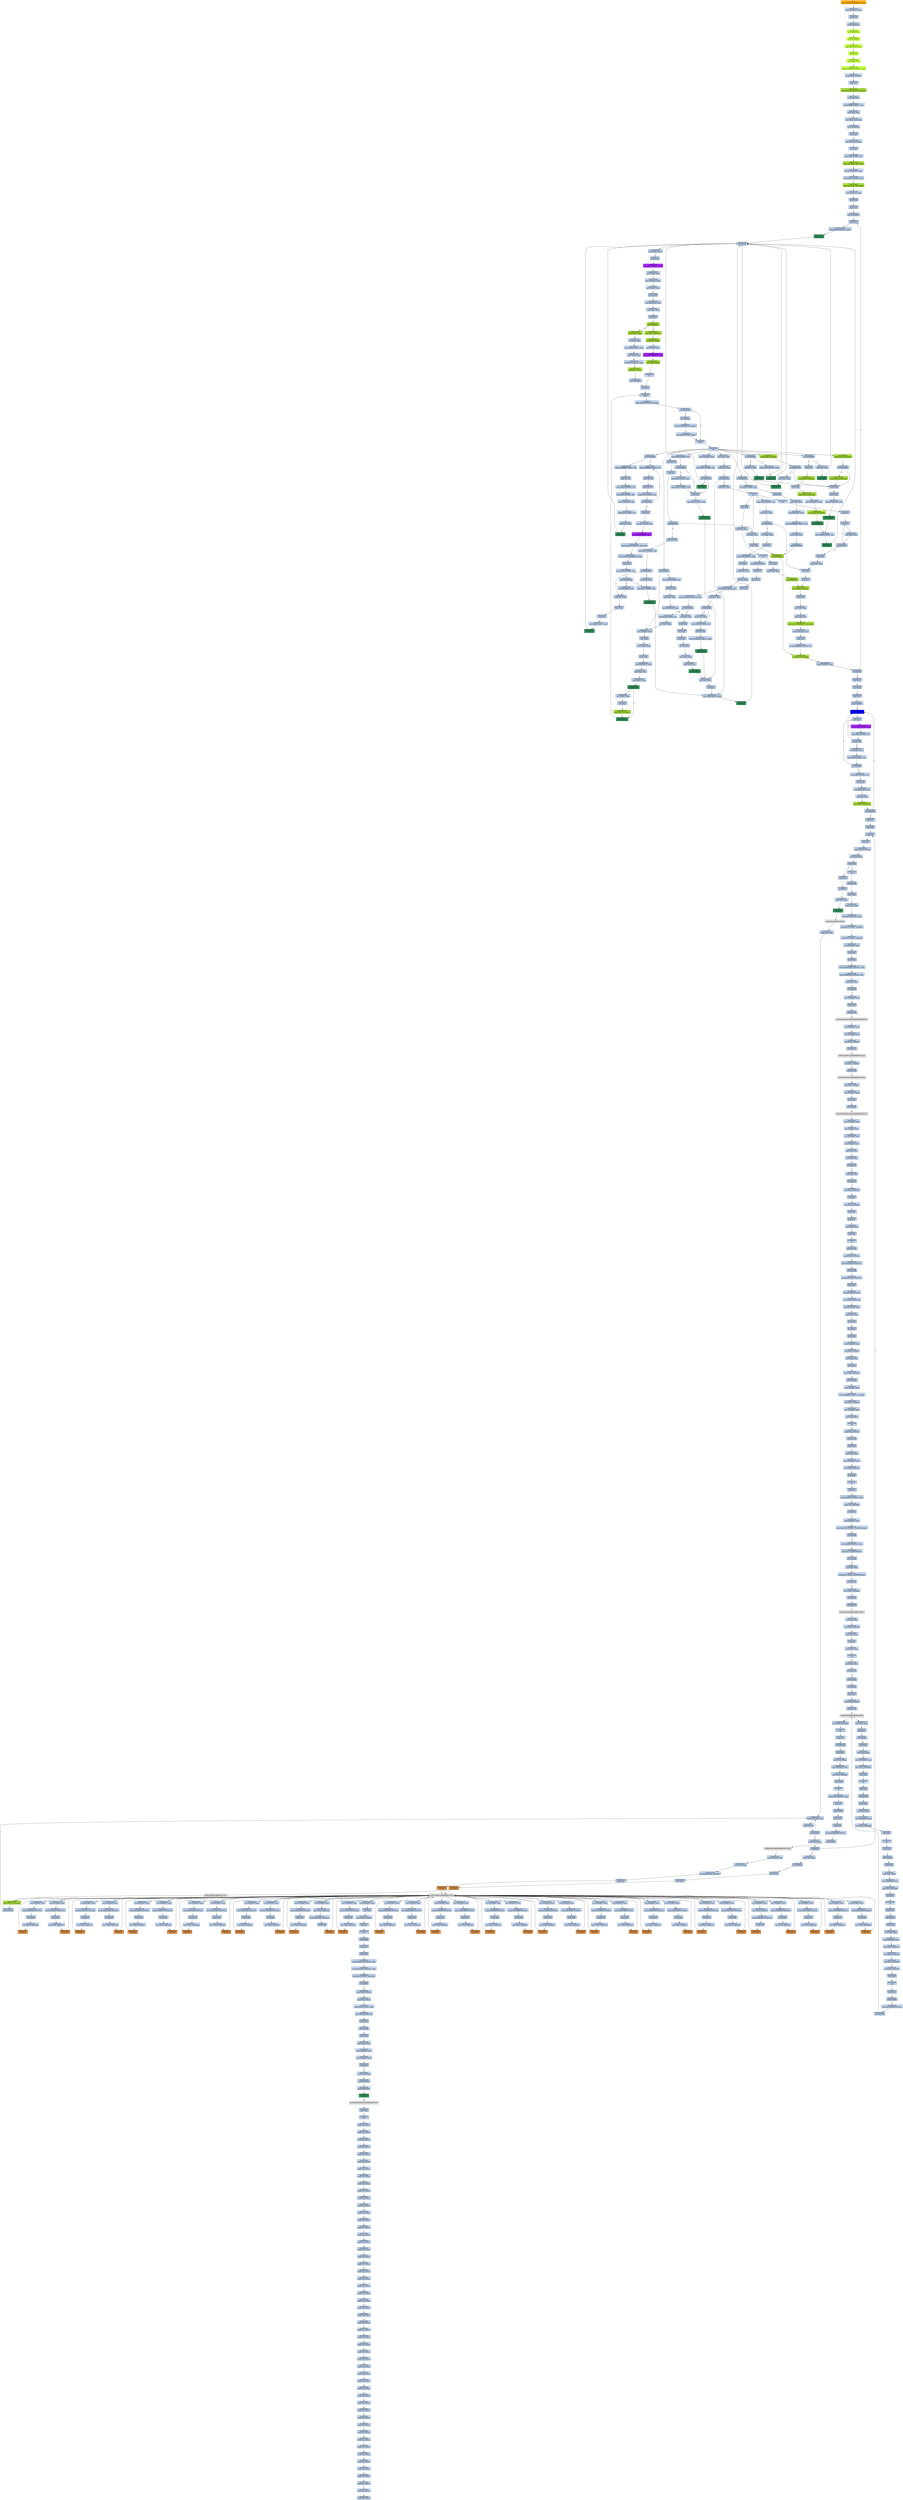 strict digraph G {
	graph [bgcolor=transparent,
		name=G
	];
	node [color=lightsteelblue,
		fillcolor=lightsteelblue,
		shape=rectangle,
		style=filled
	];
	a0x00401018movl_0x4011b0UINT32_esi	[color=lightgrey,
		fillcolor=orange,
		label="start\nmovl $0x4011b0<UINT32>, %esi"];
	a0x0040101dlodsl_ds_esi__eax	[label="0x0040101d\nlodsl %ds:(%esi), %eax"];
	a0x00401018movl_0x4011b0UINT32_esi -> a0x0040101dlodsl_ds_esi__eax	[color="#000000"];
	a0x0040101epushl_eax	[label="0x0040101e\npushl %eax"];
	a0x0040101dlodsl_ds_esi__eax -> a0x0040101epushl_eax	[color="#000000"];
	a0x0040101fpushl_0x34esi_	[label="0x0040101f\npushl 0x34(%esi)"];
	a0x0040101epushl_eax -> a0x0040101fpushl_0x34esi_	[color="#000000"];
	a0x00401022jmp_0x004010a0	[color=olivedrab1,
		fillcolor=olivedrab1,
		label="0x00401022\njmp 0x004010a0"];
	a0x0040101fpushl_0x34esi_ -> a0x00401022jmp_0x004010a0	[color="#000000"];
	a0x004010a0pushl_0x38esi_	[color=olivedrab1,
		fillcolor=olivedrab1,
		label="0x004010a0\npushl 0x38(%esi)"];
	a0x00401022jmp_0x004010a0 -> a0x004010a0pushl_0x38esi_	[color="#000000"];
	a0x004010a3lodsl_ds_esi__eax	[color=olivedrab1,
		fillcolor=olivedrab1,
		label="0x004010a3\nlodsl %ds:(%esi), %eax"];
	a0x004010a0pushl_0x38esi_ -> a0x004010a3lodsl_ds_esi__eax	[color="#000000"];
	a0x004010a4pushl_eax	[color=olivedrab1,
		fillcolor=olivedrab1,
		label="0x004010a4\npushl %eax"];
	a0x004010a3lodsl_ds_esi__eax -> a0x004010a4pushl_eax	[color="#000000"];
	a0x004010a5movl_esi__edi	[color=olivedrab1,
		fillcolor=olivedrab1,
		label="0x004010a5\nmovl (%esi), %edi"];
	a0x004010a4pushl_eax -> a0x004010a5movl_esi__edi	[color="#000000"];
	a0x004010a7movl_0x4480f0UINT32_esi	[color=olivedrab1,
		fillcolor=olivedrab1,
		label="0x004010a7\nmovl $0x4480f0<UINT32>, %esi"];
	a0x004010a5movl_esi__edi -> a0x004010a7movl_0x4480f0UINT32_esi	[color="#000000"];
	a0x004010acpushl_0x27UINT8	[label="0x004010ac\npushl $0x27<UINT8>"];
	a0x004010a7movl_0x4480f0UINT32_esi -> a0x004010acpushl_0x27UINT8	[color="#000000"];
	a0x004010aepopl_ecx	[label="0x004010ae\npopl %ecx"];
	a0x004010acpushl_0x27UINT8 -> a0x004010aepopl_ecx	[color="#000000"];
	a0x004010afrepz_movsl_ds_esi__es_edi_	[color=yellowgreen,
		fillcolor=yellowgreen,
		label="0x004010af\nrepz movsl %ds:(%esi), %es:(%edi)"];
	a0x004010aepopl_ecx -> a0x004010afrepz_movsl_ds_esi__es_edi_	[color="#000000"];
	a0x004010b1pushl_0x4esi_	[label="0x004010b1\npushl 0x4(%esi)"];
	a0x004010afrepz_movsl_ds_esi__es_edi_ -> a0x004010b1pushl_0x4esi_	[color="#000000"];
	a0x004010b4orl_0xffffffffUINT8_eax	[label="0x004010b4\norl $0xffffffff<UINT8>, %eax"];
	a0x004010b1pushl_0x4esi_ -> a0x004010b4orl_0xffffffffUINT8_eax	[color="#000000"];
	a0x004010b7movl_edi_ebx	[label="0x004010b7\nmovl %edi, %ebx"];
	a0x004010b4orl_0xffffffffUINT8_eax -> a0x004010b7movl_edi_ebx	[color="#000000"];
	a0x004010b9stosl_eax_es_edi_	[label="0x004010b9\nstosl %eax, %es:(%edi)"];
	a0x004010b7movl_edi_ebx -> a0x004010b9stosl_eax_es_edi_	[color="#000000"];
	a0x004010bajmp_0x004010d8	[label="0x004010ba\njmp 0x004010d8"];
	a0x004010b9stosl_eax_es_edi_ -> a0x004010bajmp_0x004010d8	[color="#000000"];
	a0x004010d8incl_eax	[label="0x004010d8\nincl %eax"];
	a0x004010bajmp_0x004010d8 -> a0x004010d8incl_eax	[color="#000000"];
	a0x004010d9stosl_eax_es_edi_	[label="0x004010d9\nstosl %eax, %es:(%edi)"];
	a0x004010d8incl_eax -> a0x004010d9stosl_eax_es_edi_	[color="#000000"];
	a0x004010daincl_eax	[label="0x004010da\nincl %eax"];
	a0x004010d9stosl_eax_es_edi_ -> a0x004010daincl_eax	[color="#000000"];
	a0x004010dbmovb_0x4UINT8_cl	[label="0x004010db\nmovb $0x4<UINT8>, %cl"];
	a0x004010daincl_eax -> a0x004010dbmovb_0x4UINT8_cl	[color="#000000"];
	a0x004010ddrepz_stosl_eax_es_edi_	[color=yellowgreen,
		fillcolor=yellowgreen,
		label="0x004010dd\nrepz stosl %eax, %es:(%edi)"];
	a0x004010dbmovb_0x4UINT8_cl -> a0x004010ddrepz_stosl_eax_es_edi_	[color="#000000"];
	a0x004010dfshll_0xaUINT8_eax	[label="0x004010df\nshll $0xa<UINT8>, %eax"];
	a0x004010ddrepz_stosl_eax_es_edi_ -> a0x004010dfshll_0xaUINT8_eax	[color="#000000"];
	a0x004010e2movb_0x1cUINT8_ch	[label="0x004010e2\nmovb $0x1c<UINT8>, %ch"];
	a0x004010dfshll_0xaUINT8_eax -> a0x004010e2movb_0x1cUINT8_ch	[color="#000000"];
	a0x004010e4repz_stosl_eax_es_edi_	[color=yellowgreen,
		fillcolor=yellowgreen,
		label="0x004010e4\nrepz stosl %eax, %es:(%edi)"];
	a0x004010e2movb_0x1cUINT8_ch -> a0x004010e4repz_stosl_eax_es_edi_	[color="#000000"];
	a0x004010e6movl_0xcesi__edi	[label="0x004010e6\nmovl 0xc(%esi), %edi"];
	a0x004010e4repz_stosl_eax_es_edi_ -> a0x004010e6movl_0xcesi__edi	[color="#000000"];
	a0x004010e9pushl_edi	[label="0x004010e9\npushl %edi"];
	a0x004010e6movl_0xcesi__edi -> a0x004010e9pushl_edi	[color="#000000"];
	a0x004010eapushl_ecx	[label="0x004010ea\npushl %ecx"];
	a0x004010e9pushl_edi -> a0x004010eapushl_ecx	[color="#000000"];
	a0x004010ebjmp_0x00440443	[label="0x004010eb\njmp 0x00440443"];
	a0x004010eapushl_ecx -> a0x004010ebjmp_0x00440443	[color="#000000"];
	a0x00440443popl_eax	[label="0x00440443\npopl %eax"];
	a0x004010ebjmp_0x00440443 -> a0x00440443popl_eax	[color="#000000"];
	a0x00440444leal_0x58ebxeax4__edx	[label="0x00440444\nleal 0x58(%ebx,%eax,4), %edx"];
	a0x00440443popl_eax -> a0x00440444leal_0x58ebxeax4__edx	[color="#000000"];
	a0x00440448call_esi_	[color=seagreen,
		fillcolor=seagreen,
		label="0x00440448\ncall (%esi)"];
	a0x00440444leal_0x58ebxeax4__edx -> a0x00440448call_esi_	[color="#000000"];
	a0x004403fbpushl_eax	[label="0x004403fb\npushl %eax"];
	a0x00440448call_esi_ -> a0x004403fbpushl_eax	[color="#000000"];
	a0x004403fcmovl_ebx__eax	[label="0x004403fc\nmovl (%ebx), %eax"];
	a0x004403fbpushl_eax -> a0x004403fcmovl_ebx__eax	[color="#000000"];
	a0x004403fepushl_edx	[label="0x004403fe\npushl %edx"];
	a0x004403fcmovl_ebx__eax -> a0x004403fepushl_edx	[color="#000000"];
	a0x004403ffshrl_0xbUINT8_eax	[color=purple,
		fillcolor=purple,
		label="0x004403ff\nshrl $0xb<UINT8>, %eax"];
	a0x004403fepushl_edx -> a0x004403ffshrl_0xbUINT8_eax	[color="#000000"];
	a0x00440402mull_edx__eax	[label="0x00440402\nmull (%edx), %eax"];
	a0x004403ffshrl_0xbUINT8_eax -> a0x00440402mull_edx__eax	[color="#000000"];
	a0x00440404movl__4ebx__edx	[label="0x00440404\nmovl -4(%ebx), %edx"];
	a0x00440402mull_edx__eax -> a0x00440404movl__4ebx__edx	[color="#000000"];
	a0x00440407movl_edx__edx	[label="0x00440407\nmovl (%edx), %edx"];
	a0x00440404movl__4ebx__edx -> a0x00440407movl_edx__edx	[color="#000000"];
	a0x00440409bswap_edx	[label="0x00440409\nbswap %edx"];
	a0x00440407movl_edx__edx -> a0x00440409bswap_edx	[color="#000000"];
	a0x0044040bsubl_0x4ebx__edx	[label="0x0044040b\nsubl 0x4(%ebx), %edx"];
	a0x00440409bswap_edx -> a0x0044040bsubl_0x4ebx__edx	[color="#000000"];
	a0x0044040ecmpl_edx_eax	[label="0x0044040e\ncmpl %edx, %eax"];
	a0x0044040bsubl_0x4ebx__edx -> a0x0044040ecmpl_edx_eax	[color="#000000"];
	a0x00440410popl_edx	[label="0x00440410\npopl %edx"];
	a0x0044040ecmpl_edx_eax -> a0x00440410popl_edx	[color="#000000"];
	a0x00440411jbe_0x00440422	[color=yellowgreen,
		fillcolor=yellowgreen,
		label="0x00440411\njbe 0x00440422"];
	a0x00440410popl_edx -> a0x00440411jbe_0x00440422	[color="#000000"];
	a0x00440413movl_eax_ebx_	[color=yellowgreen,
		fillcolor=yellowgreen,
		label="0x00440413\nmovl %eax, (%ebx)"];
	a0x00440411jbe_0x00440422 -> a0x00440413movl_eax_ebx_	[color="#000000",
		label=F];
	a0x00440422addl_eax_0x4ebx_	[color=yellowgreen,
		fillcolor=yellowgreen,
		label="0x00440422\naddl %eax, 0x4(%ebx)"];
	a0x00440411jbe_0x00440422 -> a0x00440422addl_eax_0x4ebx_	[color="#000000",
		label=T];
	a0x00440415xorl_eax_eax	[label="0x00440415\nxorl %eax, %eax"];
	a0x00440413movl_eax_ebx_ -> a0x00440415xorl_eax_eax	[color="#000000"];
	a0x00440417movb_0x8UINT8_ah	[label="0x00440417\nmovb $0x8<UINT8>, %ah"];
	a0x00440415xorl_eax_eax -> a0x00440417movb_0x8UINT8_ah	[color="#000000"];
	a0x00440419subl_edx__eax	[label="0x00440419\nsubl (%edx), %eax"];
	a0x00440417movb_0x8UINT8_ah -> a0x00440419subl_edx__eax	[color="#000000"];
	a0x0044041bshrl_0x5UINT8_eax	[label="0x0044041b\nshrl $0x5<UINT8>, %eax"];
	a0x00440419subl_edx__eax -> a0x0044041bshrl_0x5UINT8_eax	[color="#000000"];
	a0x0044041eaddl_eax_edx_	[color=yellowgreen,
		fillcolor=yellowgreen,
		label="0x0044041e\naddl %eax, (%edx)"];
	a0x0044041bshrl_0x5UINT8_eax -> a0x0044041eaddl_eax_edx_	[color="#000000"];
	a0x00440420jmp_0x0044042f	[label="0x00440420\njmp 0x0044042f"];
	a0x0044041eaddl_eax_edx_ -> a0x00440420jmp_0x0044042f	[color="#000000"];
	a0x0044042fpopl_eax	[label="0x0044042f\npopl %eax"];
	a0x00440420jmp_0x0044042f -> a0x0044042fpopl_eax	[color="#000000"];
	a0x00440430pushfl_	[label="0x00440430\npushfl "];
	a0x0044042fpopl_eax -> a0x00440430pushfl_	[color="#000000"];
	a0x00440431cmpb_0x0UINT8_0x3ebx_	[label="0x00440431\ncmpb $0x0<UINT8>, 0x3(%ebx)"];
	a0x00440430pushfl_ -> a0x00440431cmpb_0x0UINT8_0x3ebx_	[color="#000000"];
	a0x00440435jne_0x00440441	[label="0x00440435\njne 0x00440441"];
	a0x00440431cmpb_0x0UINT8_0x3ebx_ -> a0x00440435jne_0x00440441	[color="#000000"];
	a0x00440441popfl_	[label="0x00440441\npopfl "];
	a0x00440435jne_0x00440441 -> a0x00440441popfl_	[color="#000000",
		label=T];
	a0x00440437incl__4ebx_	[label="0x00440437\nincl -4(%ebx)"];
	a0x00440435jne_0x00440441 -> a0x00440437incl__4ebx_	[color="#000000",
		label=F];
	a0x00440442ret	[label="0x00440442\nret"];
	a0x00440441popfl_ -> a0x00440442ret	[color="#000000"];
	a0x0044044ajb_0x0044049b	[label="0x0044044a\njb 0x0044049b"];
	a0x00440442ret -> a0x0044044ajb_0x0044049b	[color="#000000"];
	a0x004403d1adcl_eax_eax	[label="0x004403d1\nadcl %eax, %eax"];
	a0x00440442ret -> a0x004403d1adcl_eax_eax	[color="#000000"];
	a0x004404acjae_0x004404f0	[label="0x004404ac\njae 0x004404f0"];
	a0x00440442ret -> a0x004404acjae_0x004404f0	[color="#000000"];
	a0x004404b2jb_0x004404c8	[label="0x004404b2\njb 0x004404c8"];
	a0x00440442ret -> a0x004404b2jb_0x004404c8	[color="#000000"];
	a0x004404b8jb_0x004404de	[label="0x004404b8\njb 0x004404de"];
	a0x00440442ret -> a0x004404b8jb_0x004404de	[color="#000000"];
	a0x004403deleal_0x4edx__edx	[label="0x004403de\nleal 0x4(%edx), %edx"];
	a0x00440442ret -> a0x004403deleal_0x4edx__edx	[color="#000000"];
	a0x0044047fadcb_al_al	[label="0x0044047f\nadcb %al, %al"];
	a0x00440442ret -> a0x0044047fadcb_al_al	[color="#000000"];
	a0x004403e7movb_0x9UINT8_al	[label="0x004403e7\nmovb $0x9<UINT8>, %al"];
	a0x00440442ret -> a0x004403e7movb_0x9UINT8_al	[color="#000000"];
	a0x004404cdxchgl_ebp_0xcebx_	[color=yellowgreen,
		fillcolor=yellowgreen,
		label="0x004404cd\nxchgl %ebp, 0xc(%ebx)"];
	a0x00440442ret -> a0x004404cdxchgl_ebp_0xcebx_	[color="#000000"];
	a0x0044055aloop_0x44053f	[label="0x0044055a\nloop 0x44053f"];
	a0x00440442ret -> a0x0044055aloop_0x44053f	[color="#000000"];
	a0x004404d6xchgl_ebp_0x10ebx_	[color=yellowgreen,
		fillcolor=yellowgreen,
		label="0x004404d6\nxchgl %ebp, 0x10(%ebx)"];
	a0x00440442ret -> a0x004404d6xchgl_ebp_0x10ebx_	[color="#000000"];
	a0x0044044caddb_0xfffffffdUINT8_al	[label="0x0044044c\naddb $0xfffffffd<UINT8>, %al"];
	a0x0044044ajb_0x0044049b -> a0x0044044caddb_0xfffffffdUINT8_al	[color="#000000",
		label=F];
	a0x0044049baddb_0xfffffff9UINT8_al	[label="0x0044049b\naddb $0xfffffff9<UINT8>, %al"];
	a0x0044044ajb_0x0044049b -> a0x0044049baddb_0xfffffff9UINT8_al	[color="#000000",
		label=T];
	a0x0044044esbbb_dl_dl	[label="0x0044044e\nsbbb %dl, %dl"];
	a0x0044044caddb_0xfffffffdUINT8_al -> a0x0044044esbbb_dl_dl	[color="#000000"];
	a0x00440450andb_dl_al	[label="0x00440450\nandb %dl, %al"];
	a0x0044044esbbb_dl_dl -> a0x00440450andb_dl_al	[color="#000000"];
	a0x00440452cmpb_0x7UINT8_al	[label="0x00440452\ncmpb $0x7<UINT8>, %al"];
	a0x00440450andb_dl_al -> a0x00440452cmpb_0x7UINT8_al	[color="#000000"];
	a0x00440454jae_0x0044044c	[label="0x00440454\njae 0x0044044c"];
	a0x00440452cmpb_0x7UINT8_al -> a0x00440454jae_0x0044044c	[color="#000000"];
	a0x00440454jae_0x0044044c -> a0x0044044caddb_0xfffffffdUINT8_al	[color="#000000",
		label=T];
	a0x00440456pushl_eax	[label="0x00440456\npushl %eax"];
	a0x00440454jae_0x0044044c -> a0x00440456pushl_eax	[color="#000000",
		label=F];
	a0x00440457movzbl__1edi__ebp	[label="0x00440457\nmovzbl -1(%edi), %ebp"];
	a0x00440456pushl_eax -> a0x00440457movzbl__1edi__ebp	[color="#000000"];
	a0x0044045bshrl_0x5UINT8_ebp	[color=purple,
		fillcolor=purple,
		label="0x0044045b\nshrl $0x5<UINT8>, %ebp"];
	a0x00440457movzbl__1edi__ebp -> a0x0044045bshrl_0x5UINT8_ebp	[color="#000000"];
	a0x0044045eimulw_0x300UINT16_bp_bp	[label="0x0044045e\nimulw $0x300<UINT16>, %bp, %bp"];
	a0x0044045bshrl_0x5UINT8_ebp -> a0x0044045eimulw_0x300UINT16_bp_bp	[color="#000000"];
	a0x00440463leal_0x1008ebxebp4__ebp	[label="0x00440463\nleal 0x1008(%ebx,%ebp,4), %ebp"];
	a0x0044045eimulw_0x300UINT16_bp_bp -> a0x00440463leal_0x1008ebxebp4__ebp	[color="#000000"];
	a0x0044046apushl_edi	[label="0x0044046a\npushl %edi"];
	a0x00440463leal_0x1008ebxebp4__ebp -> a0x0044046apushl_edi	[color="#000000"];
	a0x0044046bmovb_0x1UINT8_al	[label="0x0044046b\nmovb $0x1<UINT8>, %al"];
	a0x0044046apushl_edi -> a0x0044046bmovb_0x1UINT8_al	[color="#000000"];
	a0x0044046djecxz_0x0044048e	[label="0x0044046d\njecxz 0x0044048e"];
	a0x0044046bmovb_0x1UINT8_al -> a0x0044046djecxz_0x0044048e	[color="#000000"];
	a0x0044048emovb_0x1UINT8_ch	[label="0x0044048e\nmovb $0x1<UINT8>, %ch"];
	a0x0044046djecxz_0x0044048e -> a0x0044048emovb_0x1UINT8_ch	[color="#000000",
		label=T];
	a0x0044046fsubl_0x8ebx__edi	[label="0x0044046f\nsubl 0x8(%ebx), %edi"];
	a0x0044046djecxz_0x0044048e -> a0x0044046fsubl_0x8ebx__edi	[color="#000000",
		label=F];
	a0x00440490call_0x50esi_	[color=seagreen,
		fillcolor=seagreen,
		label="0x00440490\ncall 0x50(%esi)"];
	a0x0044048emovb_0x1UINT8_ch -> a0x00440490call_0x50esi_	[color="#000000"];
	a0x004403cbleal_ebpeax4__edx	[label="0x004403cb\nleal (%ebp,%eax,4), %edx"];
	a0x00440490call_0x50esi_ -> a0x004403cbleal_ebpeax4__edx	[color="#000000"];
	a0x004403cfcall_esi_	[color=seagreen,
		fillcolor=seagreen,
		label="0x004403cf\ncall (%esi)"];
	a0x004403cbleal_ebpeax4__edx -> a0x004403cfcall_esi_	[color="#000000"];
	a0x004403cfcall_esi_ -> a0x004403fbpushl_eax	[color="#000000"];
	a0x004403d3cmpl_ecx_eax	[label="0x004403d3\ncmpl %ecx, %eax"];
	a0x004403d1adcl_eax_eax -> a0x004403d3cmpl_ecx_eax	[color="#000000"];
	a0x004403d5jb_0x004403cb	[label="0x004403d5\njb 0x004403cb"];
	a0x004403d3cmpl_ecx_eax -> a0x004403d5jb_0x004403cb	[color="#000000"];
	a0x004403d5jb_0x004403cb -> a0x004403cbleal_ebpeax4__edx	[color="#000000",
		label=T];
	a0x004403d7subl_ecx_eax	[label="0x004403d7\nsubl %ecx, %eax"];
	a0x004403d5jb_0x004403cb -> a0x004403d7subl_ecx_eax	[color="#000000",
		label=F];
	a0x00440425subl_eax_ebx_	[color=yellowgreen,
		fillcolor=yellowgreen,
		label="0x00440425\nsubl %eax, (%ebx)"];
	a0x00440422addl_eax_0x4ebx_ -> a0x00440425subl_eax_ebx_	[color="#000000"];
	a0x00440427movl_edx__eax	[label="0x00440427\nmovl (%edx), %eax"];
	a0x00440425subl_eax_ebx_ -> a0x00440427movl_edx__eax	[color="#000000"];
	a0x00440429shrl_0x5UINT8_eax	[color=purple,
		fillcolor=purple,
		label="0x00440429\nshrl $0x5<UINT8>, %eax"];
	a0x00440427movl_edx__eax -> a0x00440429shrl_0x5UINT8_eax	[color="#000000"];
	a0x0044042csubl_eax_edx_	[color=yellowgreen,
		fillcolor=yellowgreen,
		label="0x0044042c\nsubl %eax, (%edx)"];
	a0x00440429shrl_0x5UINT8_eax -> a0x0044042csubl_eax_edx_	[color="#000000"];
	a0x0044042estc_	[label="0x0044042e\nstc "];
	a0x0044042csubl_eax_edx_ -> a0x0044042estc_	[color="#000000"];
	a0x0044042estc_ -> a0x0044042fpopl_eax	[color="#000000"];
	a0x0044043ashll_0x8UINT8_0x4ebx_	[label="0x0044043a\nshll $0x8<UINT8>, 0x4(%ebx)"];
	a0x00440437incl__4ebx_ -> a0x0044043ashll_0x8UINT8_0x4ebx_	[color="#000000"];
	a0x0044043eshll_0x8UINT8_ebx_	[label="0x0044043e\nshll $0x8<UINT8>, (%ebx)"];
	a0x0044043ashll_0x8UINT8_0x4ebx_ -> a0x0044043eshll_0x8UINT8_ebx_	[color="#000000"];
	a0x0044043eshll_0x8UINT8_ebx_ -> a0x00440441popfl_	[color="#000000"];
	a0x004403d9ret	[label="0x004403d9\nret"];
	a0x004403d7subl_ecx_eax -> a0x004403d9ret	[color="#000000"];
	a0x00440493xorl_ecx_ecx	[label="0x00440493\nxorl %ecx, %ecx"];
	a0x004403d9ret -> a0x00440493xorl_ecx_ecx	[color="#000000"];
	a0x004403f7popl_ebp	[label="0x004403f7\npopl %ebp"];
	a0x004403d9ret -> a0x004403f7popl_ebp	[color="#000000"];
	a0x0044051dcmpb_0x4UINT8_al	[label="0x0044051d\ncmpb $0x4<UINT8>, %al"];
	a0x004403d9ret -> a0x0044051dcmpb_0x4UINT8_al	[color="#000000"];
	a0x00440572cltd_	[label="0x00440572\ncltd "];
	a0x004403d9ret -> a0x00440572cltd_	[color="#000000"];
	a0x00440495popl_edi	[label="0x00440495\npopl %edi"];
	a0x00440493xorl_ecx_ecx -> a0x00440495popl_edi	[color="#000000"];
	a0x00440496jmp_0x0044058d	[color=yellowgreen,
		fillcolor=yellowgreen,
		label="0x00440496\njmp 0x0044058d"];
	a0x00440495popl_edi -> a0x00440496jmp_0x0044058d	[color="#000000"];
	a0x0044058dstosb_al_es_edi_	[color=yellowgreen,
		fillcolor=yellowgreen,
		label="0x0044058d\nstosb %al, %es:(%edi)"];
	a0x00440496jmp_0x0044058d -> a0x0044058dstosb_al_es_edi_	[color="#000000"];
	a0x0044058ecmpl_0x34esi__edi	[label="0x0044058e\ncmpl 0x34(%esi), %edi"];
	a0x0044058dstosb_al_es_edi_ -> a0x0044058ecmpl_0x34esi__edi	[color="#000000"];
	a0x00440591jb_0x440443	[label="0x00440591\njb 0x440443"];
	a0x0044058ecmpl_0x34esi__edi -> a0x00440591jb_0x440443	[color="#000000"];
	a0x00440591jb_0x440443 -> a0x00440443popl_eax	[color="#000000",
		label=T];
	a0x00440597popl_eax	[label="0x00440597\npopl %eax"];
	a0x00440591jb_0x440443 -> a0x00440597popl_eax	[color="#000000",
		label=F];
	a0x0044049dsbbb_al_al	[label="0x0044049d\nsbbb %al, %al"];
	a0x0044049baddb_0xfffffff9UINT8_al -> a0x0044049dsbbb_al_al	[color="#000000"];
	a0x0044049fmovb_0x30UINT8_cl	[label="0x0044049f\nmovb $0x30<UINT8>, %cl"];
	a0x0044049dsbbb_al_al -> a0x0044049fmovb_0x30UINT8_cl	[color="#000000"];
	a0x004404a1andb_0x3UINT8_al	[label="0x004404a1\nandb $0x3<UINT8>, %al"];
	a0x0044049fmovb_0x30UINT8_cl -> a0x004404a1andb_0x3UINT8_al	[color="#000000"];
	a0x004404a3movl_0x8ebx__ebp	[label="0x004404a3\nmovl 0x8(%ebx), %ebp"];
	a0x004404a1andb_0x3UINT8_al -> a0x004404a3movl_0x8ebx__ebp	[color="#000000"];
	a0x004404a6addb_0x8UINT8_al	[label="0x004404a6\naddb $0x8<UINT8>, %al"];
	a0x004404a3movl_0x8ebx__ebp -> a0x004404a6addb_0x8UINT8_al	[color="#000000"];
	a0x004404a8addl_ecx_edx	[label="0x004404a8\naddl %ecx, %edx"];
	a0x004404a6addb_0x8UINT8_al -> a0x004404a8addl_ecx_edx	[color="#000000"];
	a0x004404aacall_esi_	[color=seagreen,
		fillcolor=seagreen,
		label="0x004404aa\ncall (%esi)"];
	a0x004404a8addl_ecx_edx -> a0x004404aacall_esi_	[color="#000000"];
	a0x004404aacall_esi_ -> a0x004403fbpushl_eax	[color="#000000"];
	a0x004404aeaddl_ecx_edx	[label="0x004404ae\naddl %ecx, %edx"];
	a0x004404acjae_0x004404f0 -> a0x004404aeaddl_ecx_edx	[color="#000000",
		label=F];
	a0x004404f0decl_eax	[label="0x004404f0\ndecl %eax"];
	a0x004404acjae_0x004404f0 -> a0x004404f0decl_eax	[color="#000000",
		label=T];
	a0x004404b0call_esi_	[color=seagreen,
		fillcolor=seagreen,
		label="0x004404b0\ncall (%esi)"];
	a0x004404aeaddl_ecx_edx -> a0x004404b0call_esi_	[color="#000000"];
	a0x004404b0call_esi_ -> a0x004403fbpushl_eax	[color="#000000"];
	a0x004404b4addl_ecx_edx	[label="0x004404b4\naddl %ecx, %edx"];
	a0x004404b2jb_0x004404c8 -> a0x004404b4addl_ecx_edx	[color="#000000",
		label=F];
	a0x004404c8addl_0x60UINT8_edx	[label="0x004404c8\naddl $0x60<UINT8>, %edx"];
	a0x004404b2jb_0x004404c8 -> a0x004404c8addl_0x60UINT8_edx	[color="#000000",
		label=T];
	a0x004404b6call_esi_	[color=seagreen,
		fillcolor=seagreen,
		label="0x004404b6\ncall (%esi)"];
	a0x004404b4addl_ecx_edx -> a0x004404b6call_esi_	[color="#000000"];
	a0x004404b6call_esi_ -> a0x004403fbpushl_eax	[color="#000000"];
	a0x004404depushl_eax	[label="0x004404de\npushl %eax"];
	a0x004404b8jb_0x004404de -> a0x004404depushl_eax	[color="#000000",
		label=T];
	a0x004404baorb_0x1UINT8_al	[label="0x004404ba\norb $0x1<UINT8>, %al"];
	a0x004404b8jb_0x004404de -> a0x004404baorb_0x1UINT8_al	[color="#000000",
		label=F];
	a0x004404dfpushl_ebp	[label="0x004404df\npushl %ebp"];
	a0x004404depushl_eax -> a0x004404dfpushl_ebp	[color="#000000"];
	a0x004404e0leal_0x778ebx__edx	[label="0x004404e0\nleal 0x778(%ebx), %edx"];
	a0x004404dfpushl_ebp -> a0x004404e0leal_0x778ebx__edx	[color="#000000"];
	a0x004404e6call_0x54esi_	[color=seagreen,
		fillcolor=seagreen,
		label="0x004404e6\ncall 0x54(%esi)"];
	a0x004404e0leal_0x778ebx__edx -> a0x004404e6call_0x54esi_	[color="#000000"];
	a0x004403damovb_0x8UINT8_cl	[label="0x004403da\nmovb $0x8<UINT8>, %cl"];
	a0x004404e6call_0x54esi_ -> a0x004403damovb_0x8UINT8_cl	[color="#000000"];
	a0x004403dccall_esi_	[color=seagreen,
		fillcolor=seagreen,
		label="0x004403dc\ncall (%esi)"];
	a0x004403damovb_0x8UINT8_cl -> a0x004403dccall_esi_	[color="#000000"];
	a0x004403dccall_esi_ -> a0x004403fbpushl_eax	[color="#000000"];
	a0x004403e1movb_0x1UINT8_al	[label="0x004403e1\nmovb $0x1<UINT8>, %al"];
	a0x004403deleal_0x4edx__edx -> a0x004403e1movb_0x1UINT8_al	[color="#000000"];
	a0x004403e3jae_0x004403f0	[label="0x004403e3\njae 0x004403f0"];
	a0x004403e1movb_0x1UINT8_al -> a0x004403e3jae_0x004403f0	[color="#000000"];
	a0x004403f0pushl_eax	[label="0x004403f0\npushl %eax"];
	a0x004403e3jae_0x004403f0 -> a0x004403f0pushl_eax	[color="#000000",
		label=T];
	a0x004403e5call_esi_	[color=seagreen,
		fillcolor=seagreen,
		label="0x004403e5\ncall (%esi)"];
	a0x004403e3jae_0x004403f0 -> a0x004403e5call_esi_	[color="#000000",
		label=F];
	a0x004403f1leal_edxeax4__ebp	[label="0x004403f1\nleal (%edx,%eax,4), %ebp"];
	a0x004403f0pushl_eax -> a0x004403f1leal_edxeax4__ebp	[color="#000000"];
	a0x004403f4call_0x4cesi_	[color=seagreen,
		fillcolor=seagreen,
		label="0x004403f4\ncall 0x4c(%esi)"];
	a0x004403f1leal_edxeax4__ebp -> a0x004403f4call_0x4cesi_	[color="#000000"];
	a0x004403c8xorl_eax_eax	[label="0x004403c8\nxorl %eax, %eax"];
	a0x004403f4call_0x4cesi_ -> a0x004403c8xorl_eax_eax	[color="#000000"];
	a0x004403caincl_eax	[label="0x004403ca\nincl %eax"];
	a0x004403c8xorl_eax_eax -> a0x004403caincl_eax	[color="#000000"];
	a0x004403caincl_eax -> a0x004403cbleal_ebpeax4__edx	[color="#000000"];
	a0x004403f8addl_ebp_eax	[label="0x004403f8\naddl %ebp, %eax"];
	a0x004403f7popl_ebp -> a0x004403f8addl_ebp_eax	[color="#000000"];
	a0x004403faret	[label="0x004403fa\nret"];
	a0x004403f8addl_ebp_eax -> a0x004403faret	[color="#000000"];
	a0x004404e9popl_ebp	[label="0x004404e9\npopl %ebp"];
	a0x004403faret -> a0x004404e9popl_ebp	[color="#000000"];
	a0x00440504pushl_0x3UINT8	[label="0x00440504\npushl $0x3<UINT8>"];
	a0x004403faret -> a0x00440504pushl_0x3UINT8	[color="#000000"];
	a0x004404eaxchgl_eax_ecx	[label="0x004404ea\nxchgl %eax, %ecx"];
	a0x004404e9popl_ebp -> a0x004404eaxchgl_eax_ecx	[color="#000000"];
	a0x004404ebjmp_0x0044057f	[color=yellowgreen,
		fillcolor=yellowgreen,
		label="0x004404eb\njmp 0x0044057f"];
	a0x004404eaxchgl_eax_ecx -> a0x004404ebjmp_0x0044057f	[color="#000000"];
	a0x0044057fmovl_ebp_0x8ebx_	[color=yellowgreen,
		fillcolor=yellowgreen,
		label="0x0044057f\nmovl %ebp, 0x8(%ebx)"];
	a0x004404ebjmp_0x0044057f -> a0x0044057fmovl_ebp_0x8ebx_	[color="#000000"];
	a0x00440582pushl_esi	[label="0x00440582\npushl %esi"];
	a0x0044057fmovl_ebp_0x8ebx_ -> a0x00440582pushl_esi	[color="#000000"];
	a0x00440583movl_edi_esi	[label="0x00440583\nmovl %edi, %esi"];
	a0x00440582pushl_esi -> a0x00440583movl_edi_esi	[color="#000000"];
	a0x00440585subl_ebp_esi	[label="0x00440585\nsubl %ebp, %esi"];
	a0x00440583movl_edi_esi -> a0x00440585subl_ebp_esi	[color="#000000"];
	a0x00440587repz_movsb_ds_esi__es_edi_	[color=yellowgreen,
		fillcolor=yellowgreen,
		label="0x00440587\nrepz movsb %ds:(%esi), %es:(%edi)"];
	a0x00440585subl_ebp_esi -> a0x00440587repz_movsb_ds_esi__es_edi_	[color="#000000"];
	a0x00440589lodsb_ds_esi__al	[label="0x00440589\nlodsb %ds:(%esi), %al"];
	a0x00440587repz_movsb_ds_esi__es_edi_ -> a0x00440589lodsb_ds_esi__al	[color="#000000"];
	a0x0044058apopl_esi	[label="0x0044058a\npopl %esi"];
	a0x00440589lodsb_ds_esi__al -> a0x0044058apopl_esi	[color="#000000"];
	a0x0044058bmovb_0xffffff80UINT8_cl	[label="0x0044058b\nmovb $0xffffff80<UINT8>, %cl"];
	a0x0044058apopl_esi -> a0x0044058bmovb_0xffffff80UINT8_cl	[color="#000000"];
	a0x0044058bmovb_0xffffff80UINT8_cl -> a0x0044058dstosb_al_es_edi_	[color="#000000"];
	a0x00440472testb_cl_edi_	[label="0x00440472\ntestb %cl, (%edi)"];
	a0x0044046fsubl_0x8ebx__edi -> a0x00440472testb_cl_edi_	[color="#000000"];
	a0x00440474setne_ah	[label="0x00440474\nsetne %ah"];
	a0x00440472testb_cl_edi_ -> a0x00440474setne_ah	[color="#000000"];
	a0x00440477incb_ah	[label="0x00440477\nincb %ah"];
	a0x00440474setne_ah -> a0x00440477incb_ah	[color="#000000"];
	a0x00440479leal_ebpeax4__edx	[label="0x00440479\nleal (%ebp,%eax,4), %edx"];
	a0x00440477incb_ah -> a0x00440479leal_ebpeax4__edx	[color="#000000"];
	a0x0044047dcall_esi_	[color=seagreen,
		fillcolor=seagreen,
		label="0x0044047d\ncall (%esi)"];
	a0x00440479leal_ebpeax4__edx -> a0x0044047dcall_esi_	[color="#000000"];
	a0x0044047dcall_esi_ -> a0x004403fbpushl_eax	[color="#000000"];
	a0x00440481shrb_cl	[label="0x00440481\nshrb %cl"];
	a0x0044047fadcb_al_al -> a0x00440481shrb_cl	[color="#000000"];
	a0x00440483je_0x00440493	[label="0x00440483\nje 0x00440493"];
	a0x00440481shrb_cl -> a0x00440483je_0x00440493	[color="#000000"];
	a0x00440483je_0x00440493 -> a0x00440493xorl_ecx_ecx	[color="#000000",
		label=T];
	a0x00440485subb_al_ah	[label="0x00440485\nsubb %al, %ah"];
	a0x00440483je_0x00440493 -> a0x00440485subb_al_ah	[color="#000000",
		label=F];
	a0x00440487andb_0x1UINT8_ah	[label="0x00440487\nandb $0x1<UINT8>, %ah"];
	a0x00440485subb_al_ah -> a0x00440487andb_0x1UINT8_ah	[color="#000000"];
	a0x0044048ajne_0x00440472	[label="0x0044048a\njne 0x00440472"];
	a0x00440487andb_0x1UINT8_ah -> a0x0044048ajne_0x00440472	[color="#000000"];
	a0x0044048ajne_0x00440472 -> a0x00440472testb_cl_edi_	[color="#000000",
		label=T];
	a0x0044048cxorl_ecx_ecx	[label="0x0044048c\nxorl %ecx, %ecx"];
	a0x0044048ajne_0x00440472 -> a0x0044048cxorl_ecx_ecx	[color="#000000",
		label=F];
	a0x0044048cxorl_ecx_ecx -> a0x0044048emovb_0x1UINT8_ch	[color="#000000"];
	a0x004403e5call_esi_ -> a0x004403fbpushl_eax	[color="#000000"];
	a0x004403e9jae_0x004403f0	[label="0x004403e9\njae 0x004403f0"];
	a0x004403e7movb_0x9UINT8_al -> a0x004403e9jae_0x004403f0	[color="#000000"];
	a0x004403e9jae_0x004403f0 -> a0x004403f0pushl_eax	[color="#000000",
		label=T];
	a0x004403ebshll_0x5UINT8_ecx	[label="0x004403eb\nshll $0x5<UINT8>, %ecx"];
	a0x004403e9jae_0x004403f0 -> a0x004403ebshll_0x5UINT8_ecx	[color="#000000",
		label=F];
	a0x004404f1xchgl_ebp_0xcebx_	[color=yellowgreen,
		fillcolor=yellowgreen,
		label="0x004404f1\nxchgl %ebp, 0xc(%ebx)"];
	a0x004404f0decl_eax -> a0x004404f1xchgl_ebp_0xcebx_	[color="#000000"];
	a0x004404f4pushl_eax	[label="0x004404f4\npushl %eax"];
	a0x004404f1xchgl_ebp_0xcebx_ -> a0x004404f4pushl_eax	[color="#000000"];
	a0x004404f5xchgl_ebp_0x10ebx_	[color=yellowgreen,
		fillcolor=yellowgreen,
		label="0x004404f5\nxchgl %ebp, 0x10(%ebx)"];
	a0x004404f4pushl_eax -> a0x004404f5xchgl_ebp_0x10ebx_	[color="#000000"];
	a0x004404f8leal_0xbc0ebx__edx	[label="0x004404f8\nleal 0xbc0(%ebx), %edx"];
	a0x004404f5xchgl_ebp_0x10ebx_ -> a0x004404f8leal_0xbc0ebx__edx	[color="#000000"];
	a0x004404femovl_ebp_0x14ebx_	[color=yellowgreen,
		fillcolor=yellowgreen,
		label="0x004404fe\nmovl %ebp, 0x14(%ebx)"];
	a0x004404f8leal_0xbc0ebx__edx -> a0x004404femovl_ebp_0x14ebx_	[color="#000000"];
	a0x00440501call_0x54esi_	[color=seagreen,
		fillcolor=seagreen,
		label="0x00440501\ncall 0x54(%esi)"];
	a0x004404femovl_ebp_0x14ebx_ -> a0x00440501call_0x54esi_	[color="#000000"];
	a0x00440501call_0x54esi_ -> a0x004403damovb_0x8UINT8_cl	[color="#000000"];
	a0x00440506popl_ecx	[label="0x00440506\npopl %ecx"];
	a0x00440504pushl_0x3UINT8 -> a0x00440506popl_ecx	[color="#000000"];
	a0x00440507pushl_eax	[label="0x00440507\npushl %eax"];
	a0x00440506popl_ecx -> a0x00440507pushl_eax	[color="#000000"];
	a0x00440508decl_eax	[label="0x00440508\ndecl %eax"];
	a0x00440507pushl_eax -> a0x00440508decl_eax	[color="#000000"];
	a0x00440509cmpl_ecx_eax	[label="0x00440509\ncmpl %ecx, %eax"];
	a0x00440508decl_eax -> a0x00440509cmpl_ecx_eax	[color="#000000"];
	a0x0044050bjb_0x0044050f	[label="0x0044050b\njb 0x0044050f"];
	a0x00440509cmpl_ecx_eax -> a0x0044050bjb_0x0044050f	[color="#000000"];
	a0x0044050fmovb_0x40UINT8_cl	[label="0x0044050f\nmovb $0x40<UINT8>, %cl"];
	a0x0044050bjb_0x0044050f -> a0x0044050fmovb_0x40UINT8_cl	[color="#000000",
		label=T];
	a0x0044050dmovl_ecx_eax	[label="0x0044050d\nmovl %ecx, %eax"];
	a0x0044050bjb_0x0044050f -> a0x0044050dmovl_ecx_eax	[color="#000000",
		label=F];
	a0x00440511mulb_cl_al	[label="0x00440511\nmulb %cl, %al"];
	a0x0044050fmovb_0x40UINT8_cl -> a0x00440511mulb_cl_al	[color="#000000"];
	a0x00440513leal_0x378ebxeax4__ebp	[label="0x00440513\nleal 0x378(%ebx,%eax,4), %ebp"];
	a0x00440511mulb_cl_al -> a0x00440513leal_0x378ebxeax4__ebp	[color="#000000"];
	a0x0044051acall_0x4cesi_	[color=seagreen,
		fillcolor=seagreen,
		label="0x0044051a\ncall 0x4c(%esi)"];
	a0x00440513leal_0x378ebxeax4__ebp -> a0x0044051acall_0x4cesi_	[color="#000000"];
	a0x0044051acall_0x4cesi_ -> a0x004403c8xorl_eax_eax	[color="#000000"];
	a0x0044051fmovl_eax_ebp	[label="0x0044051f\nmovl %eax, %ebp"];
	a0x0044051dcmpb_0x4UINT8_al -> a0x0044051fmovl_eax_ebp	[color="#000000"];
	a0x00440521jb_0x0044057d	[label="0x00440521\njb 0x0044057d"];
	a0x0044051fmovl_eax_ebp -> a0x00440521jb_0x0044057d	[color="#000000"];
	a0x00440523xorl_ebp_ebp	[label="0x00440523\nxorl %ebp, %ebp"];
	a0x00440521jb_0x0044057d -> a0x00440523xorl_ebp_ebp	[color="#000000",
		label=F];
	a0x0044057dincl_ebp	[label="0x0044057d\nincl %ebp"];
	a0x00440521jb_0x0044057d -> a0x0044057dincl_ebp	[color="#000000",
		label=T];
	a0x00440525shrl_eax	[label="0x00440525\nshrl %eax"];
	a0x00440523xorl_ebp_ebp -> a0x00440525shrl_eax	[color="#000000"];
	a0x00440527adcl_0x2UINT8_ebp	[label="0x00440527\nadcl $0x2<UINT8>, %ebp"];
	a0x00440525shrl_eax -> a0x00440527adcl_0x2UINT8_ebp	[color="#000000"];
	a0x0044052adecl_eax	[label="0x0044052a\ndecl %eax"];
	a0x00440527adcl_0x2UINT8_ebp -> a0x0044052adecl_eax	[color="#000000"];
	a0x0044052bxchgl_eax_ecx	[label="0x0044052b\nxchgl %eax, %ecx"];
	a0x0044052adecl_eax -> a0x0044052bxchgl_eax_ecx	[color="#000000"];
	a0x0044052cshll_cl_ebp	[label="0x0044052c\nshll %cl, %ebp"];
	a0x0044052bxchgl_eax_ecx -> a0x0044052cshll_cl_ebp	[color="#000000"];
	a0x0044052ecmpb_0x5UINT8_cl	[label="0x0044052e\ncmpb $0x5<UINT8>, %cl"];
	a0x0044052cshll_cl_ebp -> a0x0044052ecmpb_0x5UINT8_cl	[color="#000000"];
	a0x00440531leal_0x178ebxebp4__edx	[label="0x00440531\nleal 0x178(%ebx,%ebp,4), %edx"];
	a0x0044052ecmpb_0x5UINT8_cl -> a0x00440531leal_0x178ebxebp4__edx	[color="#000000"];
	a0x00440538jbe_0x00440565	[label="0x00440538\njbe 0x00440565"];
	a0x00440531leal_0x178ebxebp4__edx -> a0x00440538jbe_0x00440565	[color="#000000"];
	a0x00440565xorl_eax_eax	[label="0x00440565\nxorl %eax, %eax"];
	a0x00440538jbe_0x00440565 -> a0x00440565xorl_eax_eax	[color="#000000",
		label=T];
	a0x0044053asubb_0x4UINT8_cl	[label="0x0044053a\nsubb $0x4<UINT8>, %cl"];
	a0x00440538jbe_0x00440565 -> a0x0044053asubb_0x4UINT8_cl	[color="#000000",
		label=F];
	a0x00440567pushl_ebp	[label="0x00440567\npushl %ebp"];
	a0x00440565xorl_eax_eax -> a0x00440567pushl_ebp	[color="#000000"];
	a0x00440568incl_eax	[label="0x00440568\nincl %eax"];
	a0x00440567pushl_ebp -> a0x00440568incl_eax	[color="#000000"];
	a0x00440569pushl_ecx	[label="0x00440569\npushl %ecx"];
	a0x00440568incl_eax -> a0x00440569pushl_ecx	[color="#000000"];
	a0x0044056ashll_cl_eax	[label="0x0044056a\nshll %cl, %eax"];
	a0x00440569pushl_ecx -> a0x0044056ashll_cl_eax	[color="#000000"];
	a0x0044056cmovl_edx_ebp	[label="0x0044056c\nmovl %edx, %ebp"];
	a0x0044056ashll_cl_eax -> a0x0044056cmovl_edx_ebp	[color="#000000"];
	a0x0044056exchgl_eax_ecx	[label="0x0044056e\nxchgl %eax, %ecx"];
	a0x0044056cmovl_edx_ebp -> a0x0044056exchgl_eax_ecx	[color="#000000"];
	a0x0044056fcall_0x4cesi_	[color=seagreen,
		fillcolor=seagreen,
		label="0x0044056f\ncall 0x4c(%esi)"];
	a0x0044056exchgl_eax_ecx -> a0x0044056fcall_0x4cesi_	[color="#000000"];
	a0x0044056fcall_0x4cesi_ -> a0x004403c8xorl_eax_eax	[color="#000000"];
	a0x00440573popl_ecx	[label="0x00440573\npopl %ecx"];
	a0x00440572cltd_ -> a0x00440573popl_ecx	[color="#000000"];
	a0x00440574shrl_eax	[label="0x00440574\nshrl %eax"];
	a0x00440573popl_ecx -> a0x00440574shrl_eax	[color="#000000"];
	a0x00440576adcl_edx_edx	[label="0x00440576\nadcl %edx, %edx"];
	a0x00440574shrl_eax -> a0x00440576adcl_edx_edx	[color="#000000"];
	a0x00440578loop_0x440574	[label="0x00440578\nloop 0x440574"];
	a0x00440576adcl_edx_edx -> a0x00440578loop_0x440574	[color="#000000"];
	a0x00440578loop_0x440574 -> a0x00440574shrl_eax	[color="#000000",
		label=T];
	a0x0044057apopl_ebp	[label="0x0044057a\npopl %ebp"];
	a0x00440578loop_0x440574 -> a0x0044057apopl_ebp	[color="#000000",
		label=F];
	a0x0044057baddl_edx_ebp	[label="0x0044057b\naddl %edx, %ebp"];
	a0x0044057apopl_ebp -> a0x0044057baddl_edx_ebp	[color="#000000"];
	a0x0044057baddl_edx_ebp -> a0x0044057dincl_ebp	[color="#000000"];
	a0x0044057epopl_ecx	[label="0x0044057e\npopl %ecx"];
	a0x0044057dincl_ebp -> a0x0044057epopl_ecx	[color="#000000"];
	a0x0044057epopl_ecx -> a0x0044057fmovl_ebp_0x8ebx_	[color="#000000"];
	a0x004404cbcall_esi_	[color=seagreen,
		fillcolor=seagreen,
		label="0x004404cb\ncall (%esi)"];
	a0x004404c8addl_0x60UINT8_edx -> a0x004404cbcall_esi_	[color="#000000"];
	a0x004404cbcall_esi_ -> a0x004403fbpushl_eax	[color="#000000"];
	a0x004404d0jae_0x004404de	[label="0x004404d0\njae 0x004404de"];
	a0x004404cdxchgl_ebp_0xcebx_ -> a0x004404d0jae_0x004404de	[color="#000000"];
	a0x004404d0jae_0x004404de -> a0x004404depushl_eax	[color="#000000",
		label=T];
	a0x004404d2addl_ecx_edx	[label="0x004404d2\naddl %ecx, %edx"];
	a0x004404d0jae_0x004404de -> a0x004404d2addl_ecx_edx	[color="#000000",
		label=F];
	a0x0044050dmovl_ecx_eax -> a0x0044050fmovb_0x40UINT8_cl	[color="#000000"];
	a0x004404bcpushl_eax	[label="0x004404bc\npushl %eax"];
	a0x004404baorb_0x1UINT8_al -> a0x004404bcpushl_eax	[color="#000000"];
	a0x004404bdmovl_edi_eax	[label="0x004404bd\nmovl %edi, %eax"];
	a0x004404bcpushl_eax -> a0x004404bdmovl_edi_eax	[color="#000000"];
	a0x004404bfsubl_0x8ebx__eax	[label="0x004404bf\nsubl 0x8(%ebx), %eax"];
	a0x004404bdmovl_edi_eax -> a0x004404bfsubl_0x8ebx__eax	[color="#000000"];
	a0x004404c2movb_0xffffff80UINT8_cl	[label="0x004404c2\nmovb $0xffffff80<UINT8>, %cl"];
	a0x004404bfsubl_0x8ebx__eax -> a0x004404c2movb_0xffffff80UINT8_cl	[color="#000000"];
	a0x004404c4movb_eax__al	[label="0x004404c4\nmovb (%eax), %al"];
	a0x004404c2movb_0xffffff80UINT8_cl -> a0x004404c4movb_eax__al	[color="#000000"];
	a0x004404c6jmp_0x00440496	[label="0x004404c6\njmp 0x00440496"];
	a0x004404c4movb_eax__al -> a0x004404c6jmp_0x00440496	[color="#000000"];
	a0x004404c6jmp_0x00440496 -> a0x00440496jmp_0x0044058d	[color="#000000"];
	a0x0044053dxorl_eax_eax	[label="0x0044053d\nxorl %eax, %eax"];
	a0x0044053asubb_0x4UINT8_cl -> a0x0044053dxorl_eax_eax	[color="#000000"];
	a0x0044053fmovl__4ebx__edx	[label="0x0044053f\nmovl -4(%ebx), %edx"];
	a0x0044053dxorl_eax_eax -> a0x0044053fmovl__4ebx__edx	[color="#000000"];
	a0x00440542shrl_ebx_	[label="0x00440542\nshrl (%ebx)"];
	a0x0044053fmovl__4ebx__edx -> a0x00440542shrl_ebx_	[color="#000000"];
	a0x00440544movl_edx__edx	[label="0x00440544\nmovl (%edx), %edx"];
	a0x00440542shrl_ebx_ -> a0x00440544movl_edx__edx	[color="#000000"];
	a0x00440546bswap_edx	[label="0x00440546\nbswap %edx"];
	a0x00440544movl_edx__edx -> a0x00440546bswap_edx	[color="#000000"];
	a0x00440548subl_0x4ebx__edx	[label="0x00440548\nsubl 0x4(%ebx), %edx"];
	a0x00440546bswap_edx -> a0x00440548subl_0x4ebx__edx	[color="#000000"];
	a0x0044054baddl_eax_eax	[label="0x0044054b\naddl %eax, %eax"];
	a0x00440548subl_0x4ebx__edx -> a0x0044054baddl_eax_eax	[color="#000000"];
	a0x0044054dcmpl_ebx__edx	[label="0x0044054d\ncmpl (%ebx), %edx"];
	a0x0044054baddl_eax_eax -> a0x0044054dcmpl_ebx__edx	[color="#000000"];
	a0x0044054fjb_0x00440557	[color=seagreen,
		fillcolor=seagreen,
		label="0x0044054f\njb 0x00440557"];
	a0x0044054dcmpl_ebx__edx -> a0x0044054fjb_0x00440557	[color="#000000"];
	a0x00440551movl_ebx__edx	[label="0x00440551\nmovl (%ebx), %edx"];
	a0x0044054fjb_0x00440557 -> a0x00440551movl_ebx__edx	[color="#000000",
		label=F];
	a0x00440557call_0x10esi_	[color=seagreen,
		fillcolor=seagreen,
		label="0x00440557\ncall 0x10(%esi)"];
	a0x0044054fjb_0x00440557 -> a0x00440557call_0x10esi_	[color="#000000",
		label=T];
	a0x00440553incl_eax	[label="0x00440553\nincl %eax"];
	a0x00440551movl_ebx__edx -> a0x00440553incl_eax	[color="#000000"];
	a0x00440554addl_edx_0x4ebx_	[color=yellowgreen,
		fillcolor=yellowgreen,
		label="0x00440554\naddl %edx, 0x4(%ebx)"];
	a0x00440553incl_eax -> a0x00440554addl_edx_0x4ebx_	[color="#000000"];
	a0x00440554addl_edx_0x4ebx_ -> a0x00440557call_0x10esi_	[color="#000000"];
	a0x00440557call_0x10esi_ -> a0x00440430pushfl_	[color="#000000"];
	a0x0044055aloop_0x44053f -> a0x0044053fmovl__4ebx__edx	[color="#000000",
		label=T];
	a0x0044055cmovb_0x4UINT8_cl	[label="0x0044055c\nmovb $0x4<UINT8>, %cl"];
	a0x0044055aloop_0x44053f -> a0x0044055cmovb_0x4UINT8_cl	[color="#000000",
		label=F];
	a0x0044055eshll_cl_eax	[label="0x0044055e\nshll %cl, %eax"];
	a0x0044055cmovb_0x4UINT8_cl -> a0x0044055eshll_cl_eax	[color="#000000"];
	a0x00440560addl_eax_ebp	[label="0x00440560\naddl %eax, %ebp"];
	a0x0044055eshll_cl_eax -> a0x00440560addl_eax_ebp	[color="#000000"];
	a0x00440562leal_0x18ebx__edx	[label="0x00440562\nleal 0x18(%ebx), %edx"];
	a0x00440560addl_eax_ebp -> a0x00440562leal_0x18ebx__edx	[color="#000000"];
	a0x00440562leal_0x18ebx__edx -> a0x00440565xorl_eax_eax	[color="#000000"];
	a0x004404d4call_esi_	[color=seagreen,
		fillcolor=seagreen,
		label="0x004404d4\ncall (%esi)"];
	a0x004404d2addl_ecx_edx -> a0x004404d4call_esi_	[color="#000000"];
	a0x004404d4call_esi_ -> a0x004403fbpushl_eax	[color="#000000"];
	a0x004404d9jae_0x004404de	[label="0x004404d9\njae 0x004404de"];
	a0x004404d6xchgl_ebp_0x10ebx_ -> a0x004404d9jae_0x004404de	[color="#000000"];
	a0x004404d9jae_0x004404de -> a0x004404depushl_eax	[color="#000000",
		label=T];
	a0x004404dbxchgl_ebp_0x14ebx_	[color=yellowgreen,
		fillcolor=yellowgreen,
		label="0x004404db\nxchgl %ebp, 0x14(%ebx)"];
	a0x004404d9jae_0x004404de -> a0x004404dbxchgl_ebp_0x14ebx_	[color="#000000",
		label=F];
	a0x004404dbxchgl_ebp_0x14ebx_ -> a0x004404depushl_eax	[color="#000000"];
	a0x004403eemovb_0x11UINT8_al	[label="0x004403ee\nmovb $0x11<UINT8>, %al"];
	a0x004403ebshll_0x5UINT8_ecx -> a0x004403eemovb_0x11UINT8_al	[color="#000000"];
	a0x004403eemovb_0x11UINT8_al -> a0x004403f0pushl_eax	[color="#000000"];
	a0x00440598popl_edi	[label="0x00440598\npopl %edi"];
	a0x00440597popl_eax -> a0x00440598popl_edi	[color="#000000"];
	a0x00440599popl_ecx	[label="0x00440599\npopl %ecx"];
	a0x00440598popl_edi -> a0x00440599popl_ecx	[color="#000000"];
	a0x0044059ajecxz_0x4405b7	[label="0x0044059a\njecxz 0x4405b7"];
	a0x00440599popl_ecx -> a0x0044059ajecxz_0x4405b7	[color="#000000"];
	a0x0044059cmovb_edi__al	[color=blue,
		fillcolor=blue,
		label="0x0044059c\nmovb (%edi), %al"];
	a0x0044059ajecxz_0x4405b7 -> a0x0044059cmovb_edi__al	[color="#000000",
		label=F];
	a0x0044059eincl_edi	[label="0x0044059e\nincl %edi"];
	a0x0044059cmovb_edi__al -> a0x0044059eincl_edi	[color="#000000"];
	a0x0044059faddb_0x18UINT8_al	[color=purple,
		fillcolor=purple,
		label="0x0044059f\naddb $0x18<UINT8>, %al"];
	a0x0044059eincl_edi -> a0x0044059faddb_0x18UINT8_al	[color="#000000"];
	a0x004405a1cmpb_0x2UINT8_al	[label="0x004405a1\ncmpb $0x2<UINT8>, %al"];
	a0x0044059faddb_0x18UINT8_al -> a0x004405a1cmpb_0x2UINT8_al	[color="#000000"];
	a0x004405a3jae_0x44059c	[label="0x004405a3\njae 0x44059c"];
	a0x004405a1cmpb_0x2UINT8_al -> a0x004405a3jae_0x44059c	[color="#000000"];
	a0x004405a3jae_0x44059c -> a0x0044059cmovb_edi__al	[color="#000000",
		label=T];
	a0x004405a5movl_edi__eax	[label="0x004405a5\nmovl (%edi), %eax"];
	a0x004405a3jae_0x44059c -> a0x004405a5movl_edi__eax	[color="#000000",
		label=F];
	a0x004405a7cmpb_0x9UINT8_al	[label="0x004405a7\ncmpb $0x9<UINT8>, %al"];
	a0x004405a5movl_edi__eax -> a0x004405a7cmpb_0x9UINT8_al	[color="#000000"];
	a0x004405a9jne_0x44059e	[label="0x004405a9\njne 0x44059e"];
	a0x004405a7cmpb_0x9UINT8_al -> a0x004405a9jne_0x44059e	[color="#000000"];
	a0x004405a9jne_0x44059e -> a0x0044059eincl_edi	[color="#000000",
		label=T];
	a0x004405abmovb_0x0UINT8_al	[label="0x004405ab\nmovb $0x0<UINT8>, %al"];
	a0x004405a9jne_0x44059e -> a0x004405abmovb_0x0UINT8_al	[color="#000000",
		label=F];
	a0x004405adbswap_eax	[label="0x004405ad\nbswap %eax"];
	a0x004405abmovb_0x0UINT8_al -> a0x004405adbswap_eax	[color="#000000"];
	a0x004405afaddl_0x38esi__eax	[label="0x004405af\naddl 0x38(%esi), %eax"];
	a0x004405adbswap_eax -> a0x004405afaddl_0x38esi__eax	[color="#000000"];
	a0x004405b2subl_edi_eax	[label="0x004405b2\nsubl %edi, %eax"];
	a0x004405afaddl_0x38esi__eax -> a0x004405b2subl_edi_eax	[color="#000000"];
	a0x004405b4stosl_eax_es_edi_	[color=yellowgreen,
		fillcolor=yellowgreen,
		label="0x004405b4\nstosl %eax, %es:(%edi)"];
	a0x004405b2subl_edi_eax -> a0x004405b4stosl_eax_es_edi_	[color="#000000"];
	a0x004405b5loop_0x44059c	[label="0x004405b5\nloop 0x44059c"];
	a0x004405b4stosl_eax_es_edi_ -> a0x004405b5loop_0x44059c	[color="#000000"];
	a0x004405b5loop_0x44059c -> a0x0044059cmovb_edi__al	[color="#000000",
		label=T];
	a0x004405b7popl_esi	[label="0x004405b7\npopl %esi"];
	a0x004405b5loop_0x44059c -> a0x004405b7popl_esi	[color="#000000",
		label=F];
	a0x004405b8popl_ebp	[label="0x004405b8\npopl %ebp"];
	a0x004405b7popl_esi -> a0x004405b8popl_ebp	[color="#000000"];
	a0x004405b9popl_ecx	[label="0x004405b9\npopl %ecx"];
	a0x004405b8popl_ebp -> a0x004405b9popl_ecx	[color="#000000"];
	a0x004405baincl_esi	[label="0x004405ba\nincl %esi"];
	a0x004405b9popl_ecx -> a0x004405baincl_esi	[color="#000000"];
	a0x004405bblodsl_ds_esi__eax	[label="0x004405bb\nlodsl %ds:(%esi), %eax"];
	a0x004405baincl_esi -> a0x004405bblodsl_ds_esi__eax	[color="#000000"];
	a0x004405bctestl_eax_eax	[label="0x004405bc\ntestl %eax, %eax"];
	a0x004405bblodsl_ds_esi__eax -> a0x004405bctestl_eax_eax	[color="#000000"];
	a0x004405beje_0x4405df	[label="0x004405be\nje 0x4405df"];
	a0x004405bctestl_eax_eax -> a0x004405beje_0x4405df	[color="#000000"];
	a0x004405c0pushl_ecx	[label="0x004405c0\npushl %ecx"];
	a0x004405beje_0x4405df -> a0x004405c0pushl_ecx	[color="#000000",
		label=F];
	a0x004405dfret	[label="0x004405df\nret"];
	a0x004405beje_0x4405df -> a0x004405dfret	[color="#000000",
		label=T];
	a0x004405c1pushl_esi	[label="0x004405c1\npushl %esi"];
	a0x004405c0pushl_ecx -> a0x004405c1pushl_esi	[color="#000000"];
	a0x004405c2xchgl_eax_edi	[label="0x004405c2\nxchgl %eax, %edi"];
	a0x004405c1pushl_esi -> a0x004405c2xchgl_eax_edi	[color="#000000"];
	a0x004405c3call_ecx	[color=seagreen,
		fillcolor=seagreen,
		label="0x004405c3\ncall %ecx"];
	a0x004405c2xchgl_eax_edi -> a0x004405c3call_ecx	[color="#000000"];
	LoadLibraryA_kernel32_dll	[color=lightgrey,
		fillcolor=lightgrey,
		label="LoadLibraryA@kernel32.dll"];
	a0x004405c3call_ecx -> LoadLibraryA_kernel32_dll	[color="#000000"];
	a0x004405c5xchgl_eax_ebx	[label="0x004405c5\nxchgl %eax, %ebx"];
	LoadLibraryA_kernel32_dll -> a0x004405c5xchgl_eax_ebx	[color="#000000"];
	a0x004405c6lodsb_ds_esi__al	[label="0x004405c6\nlodsb %ds:(%esi), %al"];
	a0x004405c5xchgl_eax_ebx -> a0x004405c6lodsb_ds_esi__al	[color="#000000"];
	a0x004405c7testb_al_al	[label="0x004405c7\ntestb %al, %al"];
	a0x004405c6lodsb_ds_esi__al -> a0x004405c7testb_al_al	[color="#000000"];
	a0x004405c9jne_0x4405c6	[label="0x004405c9\njne 0x4405c6"];
	a0x004405c7testb_al_al -> a0x004405c9jne_0x4405c6	[color="#000000"];
	a0x004405c9jne_0x4405c6 -> a0x004405c6lodsb_ds_esi__al	[color="#000000",
		label=T];
	a0x004405cbcmpb_al_esi_	[label="0x004405cb\ncmpb %al, (%esi)"];
	a0x004405c9jne_0x4405c6 -> a0x004405cbcmpb_al_esi_	[color="#000000",
		label=F];
	a0x004405cdje_0x4405b9	[label="0x004405cd\nje 0x4405b9"];
	a0x004405cbcmpb_al_esi_ -> a0x004405cdje_0x4405b9	[color="#000000"];
	a0x004405cdje_0x4405b9 -> a0x004405b9popl_ecx	[color="#000000",
		label=T];
	a0x004405cfmovl_esi_eax	[label="0x004405cf\nmovl %esi, %eax"];
	a0x004405cdje_0x4405b9 -> a0x004405cfmovl_esi_eax	[color="#000000",
		label=F];
	a0x004405d1jns_0x4405d8	[label="0x004405d1\njns 0x4405d8"];
	a0x004405cfmovl_esi_eax -> a0x004405d1jns_0x4405d8	[color="#000000"];
	a0x004405d8pushl_eax	[label="0x004405d8\npushl %eax"];
	a0x004405d1jns_0x4405d8 -> a0x004405d8pushl_eax	[color="#000000",
		label=T];
	a0x004405d9pushl_ebx	[label="0x004405d9\npushl %ebx"];
	a0x004405d8pushl_eax -> a0x004405d9pushl_ebx	[color="#000000"];
	a0x004405dacall_ebp	[color=peru,
		fillcolor=peru,
		label="0x004405da\ncall %ebp"];
	a0x004405d9pushl_ebx -> a0x004405dacall_ebp	[color="#000000"];
	GetProcAddress_kernel32_dll	[color=lightgrey,
		fillcolor=lightgrey,
		label="GetProcAddress@kernel32.dll"];
	a0x004405dacall_ebp -> GetProcAddress_kernel32_dll	[color="#000000"];
	GetProcAddress_KERNEL32_DLL	[color=lightgrey,
		fillcolor=lightgrey,
		label="GetProcAddress@KERNEL32.DLL"];
	a0x004405dacall_ebp -> GetProcAddress_KERNEL32_DLL	[color="#000000"];
	a0x004405dcstosl_eax_es_edi_	[color=yellowgreen,
		fillcolor=yellowgreen,
		label="0x004405dc\nstosl %eax, %es:(%edi)"];
	GetProcAddress_kernel32_dll -> a0x004405dcstosl_eax_es_edi_	[color="#000000"];
	a0x004405ddjmp_0x4405c6	[label="0x004405dd\njmp 0x4405c6"];
	a0x004405dcstosl_eax_es_edi_ -> a0x004405ddjmp_0x4405c6	[color="#000000"];
	a0x004405ddjmp_0x4405c6 -> a0x004405c6lodsb_ds_esi__al	[color="#000000"];
	GetProcAddress_KERNEL32_DLL -> a0x004405dcstosl_eax_es_edi_	[color="#000000"];
	a0x0040a110xorl_0x42a8e0_eax	[label="0x0040a110\nxorl 0x42a8e0, %eax"];
	GetProcAddress_KERNEL32_DLL -> a0x0040a110xorl_0x42a8e0_eax	[color="#000000"];
	a0x0040a123xorl_0x42a8e0_eax	[label="0x0040a123\nxorl 0x42a8e0, %eax"];
	GetProcAddress_KERNEL32_DLL -> a0x0040a123xorl_0x42a8e0_eax	[color="#000000"];
	a0x0040a136xorl_0x42a8e0_eax	[label="0x0040a136\nxorl 0x42a8e0, %eax"];
	GetProcAddress_KERNEL32_DLL -> a0x0040a136xorl_0x42a8e0_eax	[color="#000000"];
	a0x0040a149xorl_0x42a8e0_eax	[label="0x0040a149\nxorl 0x42a8e0, %eax"];
	GetProcAddress_KERNEL32_DLL -> a0x0040a149xorl_0x42a8e0_eax	[color="#000000"];
	a0x0040a15cxorl_0x42a8e0_eax	[label="0x0040a15c\nxorl 0x42a8e0, %eax"];
	GetProcAddress_KERNEL32_DLL -> a0x0040a15cxorl_0x42a8e0_eax	[color="#000000"];
	a0x0040a16fxorl_0x42a8e0_eax	[label="0x0040a16f\nxorl 0x42a8e0, %eax"];
	GetProcAddress_KERNEL32_DLL -> a0x0040a16fxorl_0x42a8e0_eax	[color="#000000"];
	a0x0040a182xorl_0x42a8e0_eax	[label="0x0040a182\nxorl 0x42a8e0, %eax"];
	GetProcAddress_KERNEL32_DLL -> a0x0040a182xorl_0x42a8e0_eax	[color="#000000"];
	a0x0040a195xorl_0x42a8e0_eax	[label="0x0040a195\nxorl 0x42a8e0, %eax"];
	GetProcAddress_KERNEL32_DLL -> a0x0040a195xorl_0x42a8e0_eax	[color="#000000"];
	a0x0040a1a8xorl_0x42a8e0_eax	[label="0x0040a1a8\nxorl 0x42a8e0, %eax"];
	GetProcAddress_KERNEL32_DLL -> a0x0040a1a8xorl_0x42a8e0_eax	[color="#000000"];
	a0x0040a1bbxorl_0x42a8e0_eax	[label="0x0040a1bb\nxorl 0x42a8e0, %eax"];
	GetProcAddress_KERNEL32_DLL -> a0x0040a1bbxorl_0x42a8e0_eax	[color="#000000"];
	a0x0040a1cexorl_0x42a8e0_eax	[label="0x0040a1ce\nxorl 0x42a8e0, %eax"];
	GetProcAddress_KERNEL32_DLL -> a0x0040a1cexorl_0x42a8e0_eax	[color="#000000"];
	a0x0040a1e1xorl_0x42a8e0_eax	[label="0x0040a1e1\nxorl 0x42a8e0, %eax"];
	GetProcAddress_KERNEL32_DLL -> a0x0040a1e1xorl_0x42a8e0_eax	[color="#000000"];
	a0x0040a1f4xorl_0x42a8e0_eax	[label="0x0040a1f4\nxorl 0x42a8e0, %eax"];
	GetProcAddress_KERNEL32_DLL -> a0x0040a1f4xorl_0x42a8e0_eax	[color="#000000"];
	a0x0040a207xorl_0x42a8e0_eax	[label="0x0040a207\nxorl 0x42a8e0, %eax"];
	GetProcAddress_KERNEL32_DLL -> a0x0040a207xorl_0x42a8e0_eax	[color="#000000"];
	a0x0040a21axorl_0x42a8e0_eax	[label="0x0040a21a\nxorl 0x42a8e0, %eax"];
	GetProcAddress_KERNEL32_DLL -> a0x0040a21axorl_0x42a8e0_eax	[color="#000000"];
	a0x0040a22dxorl_0x42a8e0_eax	[label="0x0040a22d\nxorl 0x42a8e0, %eax"];
	GetProcAddress_KERNEL32_DLL -> a0x0040a22dxorl_0x42a8e0_eax	[color="#000000"];
	a0x0040a240xorl_0x42a8e0_eax	[label="0x0040a240\nxorl 0x42a8e0, %eax"];
	GetProcAddress_KERNEL32_DLL -> a0x0040a240xorl_0x42a8e0_eax	[color="#000000"];
	a0x0040a253xorl_0x42a8e0_eax	[label="0x0040a253\nxorl 0x42a8e0, %eax"];
	GetProcAddress_KERNEL32_DLL -> a0x0040a253xorl_0x42a8e0_eax	[color="#000000"];
	a0x0040a266xorl_0x42a8e0_eax	[label="0x0040a266\nxorl 0x42a8e0, %eax"];
	GetProcAddress_KERNEL32_DLL -> a0x0040a266xorl_0x42a8e0_eax	[color="#000000"];
	a0x0040a279xorl_0x42a8e0_eax	[label="0x0040a279\nxorl 0x42a8e0, %eax"];
	GetProcAddress_KERNEL32_DLL -> a0x0040a279xorl_0x42a8e0_eax	[color="#000000"];
	a0x0040a28cxorl_0x42a8e0_eax	[label="0x0040a28c\nxorl 0x42a8e0, %eax"];
	GetProcAddress_KERNEL32_DLL -> a0x0040a28cxorl_0x42a8e0_eax	[color="#000000"];
	a0x0040a29fxorl_0x42a8e0_eax	[label="0x0040a29f\nxorl 0x42a8e0, %eax"];
	GetProcAddress_KERNEL32_DLL -> a0x0040a29fxorl_0x42a8e0_eax	[color="#000000"];
	a0x0040a2b2xorl_0x42a8e0_eax	[label="0x0040a2b2\nxorl 0x42a8e0, %eax"];
	GetProcAddress_KERNEL32_DLL -> a0x0040a2b2xorl_0x42a8e0_eax	[color="#000000"];
	a0x0040a2c5xorl_0x42a8e0_eax	[label="0x0040a2c5\nxorl 0x42a8e0, %eax"];
	GetProcAddress_KERNEL32_DLL -> a0x0040a2c5xorl_0x42a8e0_eax	[color="#000000"];
	a0x0040a2d8xorl_0x42a8e0_eax	[label="0x0040a2d8\nxorl 0x42a8e0, %eax"];
	GetProcAddress_KERNEL32_DLL -> a0x0040a2d8xorl_0x42a8e0_eax	[color="#000000"];
	a0x0040a2ebxorl_0x42a8e0_eax	[label="0x0040a2eb\nxorl 0x42a8e0, %eax"];
	GetProcAddress_KERNEL32_DLL -> a0x0040a2ebxorl_0x42a8e0_eax	[color="#000000"];
	a0x0040a2fexorl_0x42a8e0_eax	[label="0x0040a2fe\nxorl 0x42a8e0, %eax"];
	GetProcAddress_KERNEL32_DLL -> a0x0040a2fexorl_0x42a8e0_eax	[color="#000000"];
	a0x0040a311xorl_0x42a8e0_eax	[label="0x0040a311\nxorl 0x42a8e0, %eax"];
	GetProcAddress_KERNEL32_DLL -> a0x0040a311xorl_0x42a8e0_eax	[color="#000000"];
	a0x0040a324xorl_0x42a8e0_eax	[label="0x0040a324\nxorl 0x42a8e0, %eax"];
	GetProcAddress_KERNEL32_DLL -> a0x0040a324xorl_0x42a8e0_eax	[color="#000000"];
	a0x0040a337xorl_0x42a8e0_eax	[label="0x0040a337\nxorl 0x42a8e0, %eax"];
	GetProcAddress_KERNEL32_DLL -> a0x0040a337xorl_0x42a8e0_eax	[color="#000000"];
	a0x0040a34axorl_0x42a8e0_eax	[label="0x0040a34a\nxorl 0x42a8e0, %eax"];
	GetProcAddress_KERNEL32_DLL -> a0x0040a34axorl_0x42a8e0_eax	[color="#000000"];
	a0x0040a35dxorl_0x42a8e0_eax	[label="0x0040a35d\nxorl 0x42a8e0, %eax"];
	GetProcAddress_KERNEL32_DLL -> a0x0040a35dxorl_0x42a8e0_eax	[color="#000000"];
	a0x0040a370xorl_0x42a8e0_eax	[label="0x0040a370\nxorl 0x42a8e0, %eax"];
	GetProcAddress_KERNEL32_DLL -> a0x0040a370xorl_0x42a8e0_eax	[color="#000000"];
	a0x00407f52call_0x40ee6d	[label="0x00407f52\ncall 0x40ee6d"];
	a0x004405dfret -> a0x00407f52call_0x40ee6d	[color="#000000"];
	a0x0040ee6dpushl_ebp	[label="0x0040ee6d\npushl %ebp"];
	a0x00407f52call_0x40ee6d -> a0x0040ee6dpushl_ebp	[color="#000000"];
	a0x0040ee6emovl_esp_ebp	[label="0x0040ee6e\nmovl %esp, %ebp"];
	a0x0040ee6dpushl_ebp -> a0x0040ee6emovl_esp_ebp	[color="#000000"];
	a0x0040ee70subl_0x14UINT8_esp	[label="0x0040ee70\nsubl $0x14<UINT8>, %esp"];
	a0x0040ee6emovl_esp_ebp -> a0x0040ee70subl_0x14UINT8_esp	[color="#000000"];
	a0x0040ee73andl_0x0UINT8__12ebp_	[label="0x0040ee73\nandl $0x0<UINT8>, -12(%ebp)"];
	a0x0040ee70subl_0x14UINT8_esp -> a0x0040ee73andl_0x0UINT8__12ebp_	[color="#000000"];
	a0x0040ee77andl_0x0UINT8__8ebp_	[label="0x0040ee77\nandl $0x0<UINT8>, -8(%ebp)"];
	a0x0040ee73andl_0x0UINT8__12ebp_ -> a0x0040ee77andl_0x0UINT8__8ebp_	[color="#000000"];
	a0x0040ee7bmovl_0x42a8e0_eax	[label="0x0040ee7b\nmovl 0x42a8e0, %eax"];
	a0x0040ee77andl_0x0UINT8__8ebp_ -> a0x0040ee7bmovl_0x42a8e0_eax	[color="#000000"];
	a0x0040ee80pushl_esi	[label="0x0040ee80\npushl %esi"];
	a0x0040ee7bmovl_0x42a8e0_eax -> a0x0040ee80pushl_esi	[color="#000000"];
	a0x0040ee81pushl_edi	[label="0x0040ee81\npushl %edi"];
	a0x0040ee80pushl_esi -> a0x0040ee81pushl_edi	[color="#000000"];
	a0x0040ee82movl_0xbb40e64eUINT32_edi	[label="0x0040ee82\nmovl $0xbb40e64e<UINT32>, %edi"];
	a0x0040ee81pushl_edi -> a0x0040ee82movl_0xbb40e64eUINT32_edi	[color="#000000"];
	a0x0040ee87movl_0xffff0000UINT32_esi	[label="0x0040ee87\nmovl $0xffff0000<UINT32>, %esi"];
	a0x0040ee82movl_0xbb40e64eUINT32_edi -> a0x0040ee87movl_0xffff0000UINT32_esi	[color="#000000"];
	a0x0040ee8ccmpl_edi_eax	[label="0x0040ee8c\ncmpl %edi, %eax"];
	a0x0040ee87movl_0xffff0000UINT32_esi -> a0x0040ee8ccmpl_edi_eax	[color="#000000"];
	a0x0040ee8eje_0x40ee9d	[label="0x0040ee8e\nje 0x40ee9d"];
	a0x0040ee8ccmpl_edi_eax -> a0x0040ee8eje_0x40ee9d	[color="#000000"];
	a0x0040ee9dleal__12ebp__eax	[label="0x0040ee9d\nleal -12(%ebp), %eax"];
	a0x0040ee8eje_0x40ee9d -> a0x0040ee9dleal__12ebp__eax	[color="#000000",
		label=T];
	a0x0040eea0pushl_eax	[label="0x0040eea0\npushl %eax"];
	a0x0040ee9dleal__12ebp__eax -> a0x0040eea0pushl_eax	[color="#000000"];
	a0x0040eea1call_0x41a194	[label="0x0040eea1\ncall 0x41a194"];
	a0x0040eea0pushl_eax -> a0x0040eea1call_0x41a194	[color="#000000"];
	GetSystemTimeAsFileTime_KERNEL32_DLL	[color=lightgrey,
		fillcolor=lightgrey,
		label="GetSystemTimeAsFileTime@KERNEL32.DLL"];
	a0x0040eea1call_0x41a194 -> GetSystemTimeAsFileTime_KERNEL32_DLL	[color="#000000"];
	a0x0040eea7movl__8ebp__eax	[label="0x0040eea7\nmovl -8(%ebp), %eax"];
	GetSystemTimeAsFileTime_KERNEL32_DLL -> a0x0040eea7movl__8ebp__eax	[color="#000000"];
	a0x0040eeaaxorl__12ebp__eax	[label="0x0040eeaa\nxorl -12(%ebp), %eax"];
	a0x0040eea7movl__8ebp__eax -> a0x0040eeaaxorl__12ebp__eax	[color="#000000"];
	a0x0040eeadmovl_eax__4ebp_	[label="0x0040eead\nmovl %eax, -4(%ebp)"];
	a0x0040eeaaxorl__12ebp__eax -> a0x0040eeadmovl_eax__4ebp_	[color="#000000"];
	a0x0040eeb0call_0x41a134	[label="0x0040eeb0\ncall 0x41a134"];
	a0x0040eeadmovl_eax__4ebp_ -> a0x0040eeb0call_0x41a134	[color="#000000"];
	GetCurrentThreadId_KERNEL32_DLL	[color=lightgrey,
		fillcolor=lightgrey,
		label="GetCurrentThreadId@KERNEL32.DLL"];
	a0x0040eeb0call_0x41a134 -> GetCurrentThreadId_KERNEL32_DLL	[color="#000000"];
	a0x0040eeb6xorl_eax__4ebp_	[label="0x0040eeb6\nxorl %eax, -4(%ebp)"];
	GetCurrentThreadId_KERNEL32_DLL -> a0x0040eeb6xorl_eax__4ebp_	[color="#000000"];
	a0x0040eeb9call_0x41a190	[label="0x0040eeb9\ncall 0x41a190"];
	a0x0040eeb6xorl_eax__4ebp_ -> a0x0040eeb9call_0x41a190	[color="#000000"];
	GetCurrentProcessId_KERNEL32_DLL	[color=lightgrey,
		fillcolor=lightgrey,
		label="GetCurrentProcessId@KERNEL32.DLL"];
	a0x0040eeb9call_0x41a190 -> GetCurrentProcessId_KERNEL32_DLL	[color="#000000"];
	a0x0040eebfxorl_eax__4ebp_	[label="0x0040eebf\nxorl %eax, -4(%ebp)"];
	GetCurrentProcessId_KERNEL32_DLL -> a0x0040eebfxorl_eax__4ebp_	[color="#000000"];
	a0x0040eec2leal__20ebp__eax	[label="0x0040eec2\nleal -20(%ebp), %eax"];
	a0x0040eebfxorl_eax__4ebp_ -> a0x0040eec2leal__20ebp__eax	[color="#000000"];
	a0x0040eec5pushl_eax	[label="0x0040eec5\npushl %eax"];
	a0x0040eec2leal__20ebp__eax -> a0x0040eec5pushl_eax	[color="#000000"];
	a0x0040eec6call_0x41a18c	[label="0x0040eec6\ncall 0x41a18c"];
	a0x0040eec5pushl_eax -> a0x0040eec6call_0x41a18c	[color="#000000"];
	QueryPerformanceCounter_KERNEL32_DLL	[color=lightgrey,
		fillcolor=lightgrey,
		label="QueryPerformanceCounter@KERNEL32.DLL"];
	a0x0040eec6call_0x41a18c -> QueryPerformanceCounter_KERNEL32_DLL	[color="#000000"];
	a0x0040eeccmovl__16ebp__ecx	[label="0x0040eecc\nmovl -16(%ebp), %ecx"];
	QueryPerformanceCounter_KERNEL32_DLL -> a0x0040eeccmovl__16ebp__ecx	[color="#000000"];
	a0x0040eecfleal__4ebp__eax	[label="0x0040eecf\nleal -4(%ebp), %eax"];
	a0x0040eeccmovl__16ebp__ecx -> a0x0040eecfleal__4ebp__eax	[color="#000000"];
	a0x0040eed2xorl__20ebp__ecx	[label="0x0040eed2\nxorl -20(%ebp), %ecx"];
	a0x0040eecfleal__4ebp__eax -> a0x0040eed2xorl__20ebp__ecx	[color="#000000"];
	a0x0040eed5xorl__4ebp__ecx	[label="0x0040eed5\nxorl -4(%ebp), %ecx"];
	a0x0040eed2xorl__20ebp__ecx -> a0x0040eed5xorl__4ebp__ecx	[color="#000000"];
	a0x0040eed8xorl_eax_ecx	[label="0x0040eed8\nxorl %eax, %ecx"];
	a0x0040eed5xorl__4ebp__ecx -> a0x0040eed8xorl_eax_ecx	[color="#000000"];
	a0x0040eedacmpl_edi_ecx	[label="0x0040eeda\ncmpl %edi, %ecx"];
	a0x0040eed8xorl_eax_ecx -> a0x0040eedacmpl_edi_ecx	[color="#000000"];
	a0x0040eedcjne_0x40eee5	[label="0x0040eedc\njne 0x40eee5"];
	a0x0040eedacmpl_edi_ecx -> a0x0040eedcjne_0x40eee5	[color="#000000"];
	a0x0040eee5testl_ecx_esi	[label="0x0040eee5\ntestl %ecx, %esi"];
	a0x0040eedcjne_0x40eee5 -> a0x0040eee5testl_ecx_esi	[color="#000000",
		label=T];
	a0x0040eee7jne_0x40eef5	[label="0x0040eee7\njne 0x40eef5"];
	a0x0040eee5testl_ecx_esi -> a0x0040eee7jne_0x40eef5	[color="#000000"];
	a0x0040eef5movl_ecx_0x42a8e0	[label="0x0040eef5\nmovl %ecx, 0x42a8e0"];
	a0x0040eee7jne_0x40eef5 -> a0x0040eef5movl_ecx_0x42a8e0	[color="#000000",
		label=T];
	a0x0040eefbnotl_ecx	[label="0x0040eefb\nnotl %ecx"];
	a0x0040eef5movl_ecx_0x42a8e0 -> a0x0040eefbnotl_ecx	[color="#000000"];
	a0x0040eefdmovl_ecx_0x42a8e4	[label="0x0040eefd\nmovl %ecx, 0x42a8e4"];
	a0x0040eefbnotl_ecx -> a0x0040eefdmovl_ecx_0x42a8e4	[color="#000000"];
	a0x0040ef03popl_edi	[label="0x0040ef03\npopl %edi"];
	a0x0040eefdmovl_ecx_0x42a8e4 -> a0x0040ef03popl_edi	[color="#000000"];
	a0x0040ef04popl_esi	[label="0x0040ef04\npopl %esi"];
	a0x0040ef03popl_edi -> a0x0040ef04popl_esi	[color="#000000"];
	a0x0040ef05movl_ebp_esp	[label="0x0040ef05\nmovl %ebp, %esp"];
	a0x0040ef04popl_esi -> a0x0040ef05movl_ebp_esp	[color="#000000"];
	a0x0040ef07popl_ebp	[label="0x0040ef07\npopl %ebp"];
	a0x0040ef05movl_ebp_esp -> a0x0040ef07popl_ebp	[color="#000000"];
	a0x0040ef08ret	[label="0x0040ef08\nret"];
	a0x0040ef07popl_ebp -> a0x0040ef08ret	[color="#000000"];
	a0x00407f57jmp_0x407dd7	[label="0x00407f57\njmp 0x407dd7"];
	a0x0040ef08ret -> a0x00407f57jmp_0x407dd7	[color="#000000"];
	a0x00407dd7pushl_0x14UINT8	[label="0x00407dd7\npushl $0x14<UINT8>"];
	a0x00407f57jmp_0x407dd7 -> a0x00407dd7pushl_0x14UINT8	[color="#000000"];
	a0x00407dd9pushl_0x4285b8UINT32	[label="0x00407dd9\npushl $0x4285b8<UINT32>"];
	a0x00407dd7pushl_0x14UINT8 -> a0x00407dd9pushl_0x4285b8UINT32	[color="#000000"];
	a0x00407ddecall_0x40adf0	[label="0x00407dde\ncall 0x40adf0"];
	a0x00407dd9pushl_0x4285b8UINT32 -> a0x00407ddecall_0x40adf0	[color="#000000"];
	a0x0040adf0pushl_0x407640UINT32	[label="0x0040adf0\npushl $0x407640<UINT32>"];
	a0x00407ddecall_0x40adf0 -> a0x0040adf0pushl_0x407640UINT32	[color="#000000"];
	a0x0040adf5pushl_fs_0	[label="0x0040adf5\npushl %fs:0"];
	a0x0040adf0pushl_0x407640UINT32 -> a0x0040adf5pushl_fs_0	[color="#000000"];
	a0x0040adfcmovl_0x10esp__eax	[label="0x0040adfc\nmovl 0x10(%esp), %eax"];
	a0x0040adf5pushl_fs_0 -> a0x0040adfcmovl_0x10esp__eax	[color="#000000"];
	a0x0040ae00movl_ebp_0x10esp_	[label="0x0040ae00\nmovl %ebp, 0x10(%esp)"];
	a0x0040adfcmovl_0x10esp__eax -> a0x0040ae00movl_ebp_0x10esp_	[color="#000000"];
	a0x0040ae04leal_0x10esp__ebp	[label="0x0040ae04\nleal 0x10(%esp), %ebp"];
	a0x0040ae00movl_ebp_0x10esp_ -> a0x0040ae04leal_0x10esp__ebp	[color="#000000"];
	a0x0040ae08subl_eax_esp	[label="0x0040ae08\nsubl %eax, %esp"];
	a0x0040ae04leal_0x10esp__ebp -> a0x0040ae08subl_eax_esp	[color="#000000"];
	a0x0040ae0apushl_ebx	[label="0x0040ae0a\npushl %ebx"];
	a0x0040ae08subl_eax_esp -> a0x0040ae0apushl_ebx	[color="#000000"];
	a0x0040ae0bpushl_esi	[label="0x0040ae0b\npushl %esi"];
	a0x0040ae0apushl_ebx -> a0x0040ae0bpushl_esi	[color="#000000"];
	a0x0040ae0cpushl_edi	[label="0x0040ae0c\npushl %edi"];
	a0x0040ae0bpushl_esi -> a0x0040ae0cpushl_edi	[color="#000000"];
	a0x0040ae0dmovl_0x42a8e0_eax	[label="0x0040ae0d\nmovl 0x42a8e0, %eax"];
	a0x0040ae0cpushl_edi -> a0x0040ae0dmovl_0x42a8e0_eax	[color="#000000"];
	a0x0040ae12xorl_eax__4ebp_	[label="0x0040ae12\nxorl %eax, -4(%ebp)"];
	a0x0040ae0dmovl_0x42a8e0_eax -> a0x0040ae12xorl_eax__4ebp_	[color="#000000"];
	a0x0040ae15xorl_ebp_eax	[label="0x0040ae15\nxorl %ebp, %eax"];
	a0x0040ae12xorl_eax__4ebp_ -> a0x0040ae15xorl_ebp_eax	[color="#000000"];
	a0x0040ae17pushl_eax	[label="0x0040ae17\npushl %eax"];
	a0x0040ae15xorl_ebp_eax -> a0x0040ae17pushl_eax	[color="#000000"];
	a0x0040ae18movl_esp__24ebp_	[label="0x0040ae18\nmovl %esp, -24(%ebp)"];
	a0x0040ae17pushl_eax -> a0x0040ae18movl_esp__24ebp_	[color="#000000"];
	a0x0040ae1bpushl__8ebp_	[label="0x0040ae1b\npushl -8(%ebp)"];
	a0x0040ae18movl_esp__24ebp_ -> a0x0040ae1bpushl__8ebp_	[color="#000000"];
	a0x0040ae1emovl__4ebp__eax	[label="0x0040ae1e\nmovl -4(%ebp), %eax"];
	a0x0040ae1bpushl__8ebp_ -> a0x0040ae1emovl__4ebp__eax	[color="#000000"];
	a0x0040ae21movl_0xfffffffeUINT32__4ebp_	[label="0x0040ae21\nmovl $0xfffffffe<UINT32>, -4(%ebp)"];
	a0x0040ae1emovl__4ebp__eax -> a0x0040ae21movl_0xfffffffeUINT32__4ebp_	[color="#000000"];
	a0x0040ae28movl_eax__8ebp_	[label="0x0040ae28\nmovl %eax, -8(%ebp)"];
	a0x0040ae21movl_0xfffffffeUINT32__4ebp_ -> a0x0040ae28movl_eax__8ebp_	[color="#000000"];
	a0x0040ae2bleal__16ebp__eax	[label="0x0040ae2b\nleal -16(%ebp), %eax"];
	a0x0040ae28movl_eax__8ebp_ -> a0x0040ae2bleal__16ebp__eax	[color="#000000"];
	a0x0040ae2emovl_eax_fs_0	[label="0x0040ae2e\nmovl %eax, %fs:0"];
	a0x0040ae2bleal__16ebp__eax -> a0x0040ae2emovl_eax_fs_0	[color="#000000"];
	a0x0040ae34ret	[label="0x0040ae34\nret"];
	a0x0040ae2emovl_eax_fs_0 -> a0x0040ae34ret	[color="#000000"];
	a0x00407de3pushl_0x1UINT8	[label="0x00407de3\npushl $0x1<UINT8>"];
	a0x0040ae34ret -> a0x00407de3pushl_0x1UINT8	[color="#000000"];
	a0x00407de5call_0x40ee20	[label="0x00407de5\ncall 0x40ee20"];
	a0x00407de3pushl_0x1UINT8 -> a0x00407de5call_0x40ee20	[color="#000000"];
	a0x0040ee20pushl_ebp	[label="0x0040ee20\npushl %ebp"];
	a0x00407de5call_0x40ee20 -> a0x0040ee20pushl_ebp	[color="#000000"];
	a0x0040ee21movl_esp_ebp	[label="0x0040ee21\nmovl %esp, %ebp"];
	a0x0040ee20pushl_ebp -> a0x0040ee21movl_esp_ebp	[color="#000000"];
	a0x0040ee23movl_0x8ebp__eax	[label="0x0040ee23\nmovl 0x8(%ebp), %eax"];
	a0x0040ee21movl_esp_ebp -> a0x0040ee23movl_0x8ebp__eax	[color="#000000"];
	a0x0040ee26movl_eax_0x42c230	[label="0x0040ee26\nmovl %eax, 0x42c230"];
	a0x0040ee23movl_0x8ebp__eax -> a0x0040ee26movl_eax_0x42c230	[color="#000000"];
	a0x0040ee2bpopl_ebp	[label="0x0040ee2b\npopl %ebp"];
	a0x0040ee26movl_eax_0x42c230 -> a0x0040ee2bpopl_ebp	[color="#000000"];
	a0x0040ee2cret	[label="0x0040ee2c\nret"];
	a0x0040ee2bpopl_ebp -> a0x0040ee2cret	[color="#000000"];
	a0x00407deapopl_ecx	[label="0x00407dea\npopl %ecx"];
	a0x0040ee2cret -> a0x00407deapopl_ecx	[color="#000000"];
	a0x00407debmovl_0x5a4dUINT32_eax	[label="0x00407deb\nmovl $0x5a4d<UINT32>, %eax"];
	a0x00407deapopl_ecx -> a0x00407debmovl_0x5a4dUINT32_eax	[color="#000000"];
	a0x00407df0cmpw_ax_0x400000	[label="0x00407df0\ncmpw %ax, 0x400000"];
	a0x00407debmovl_0x5a4dUINT32_eax -> a0x00407df0cmpw_ax_0x400000	[color="#000000"];
	a0x00407df7je_0x407dfd	[label="0x00407df7\nje 0x407dfd"];
	a0x00407df0cmpw_ax_0x400000 -> a0x00407df7je_0x407dfd	[color="#000000"];
	a0x00407dfdmovl_0x40003c_eax	[label="0x00407dfd\nmovl 0x40003c, %eax"];
	a0x00407df7je_0x407dfd -> a0x00407dfdmovl_0x40003c_eax	[color="#000000",
		label=T];
	a0x00407e02cmpl_0x4550UINT32_0x400000eax_	[label="0x00407e02\ncmpl $0x4550<UINT32>, 0x400000(%eax)"];
	a0x00407dfdmovl_0x40003c_eax -> a0x00407e02cmpl_0x4550UINT32_0x400000eax_	[color="#000000"];
	a0x00407e0cjne_0x407df9	[label="0x00407e0c\njne 0x407df9"];
	a0x00407e02cmpl_0x4550UINT32_0x400000eax_ -> a0x00407e0cjne_0x407df9	[color="#000000"];
	a0x00407e0emovl_0x10bUINT32_ecx	[label="0x00407e0e\nmovl $0x10b<UINT32>, %ecx"];
	a0x00407e0cjne_0x407df9 -> a0x00407e0emovl_0x10bUINT32_ecx	[color="#000000",
		label=F];
	a0x00407e13cmpw_cx_0x400018eax_	[label="0x00407e13\ncmpw %cx, 0x400018(%eax)"];
	a0x00407e0emovl_0x10bUINT32_ecx -> a0x00407e13cmpw_cx_0x400018eax_	[color="#000000"];
	a0x00407e1ajne_0x407df9	[label="0x00407e1a\njne 0x407df9"];
	a0x00407e13cmpw_cx_0x400018eax_ -> a0x00407e1ajne_0x407df9	[color="#000000"];
	a0x00407e1cxorl_ebx_ebx	[label="0x00407e1c\nxorl %ebx, %ebx"];
	a0x00407e1ajne_0x407df9 -> a0x00407e1cxorl_ebx_ebx	[color="#000000",
		label=F];
	a0x00407e1ecmpl_0xeUINT8_0x400074eax_	[label="0x00407e1e\ncmpl $0xe<UINT8>, 0x400074(%eax)"];
	a0x00407e1cxorl_ebx_ebx -> a0x00407e1ecmpl_0xeUINT8_0x400074eax_	[color="#000000"];
	a0x00407e25jbe_0x407e30	[label="0x00407e25\njbe 0x407e30"];
	a0x00407e1ecmpl_0xeUINT8_0x400074eax_ -> a0x00407e25jbe_0x407e30	[color="#000000"];
	a0x00407e30movl_ebx__28ebp_	[label="0x00407e30\nmovl %ebx, -28(%ebp)"];
	a0x00407e25jbe_0x407e30 -> a0x00407e30movl_ebx__28ebp_	[color="#000000",
		label=T];
	a0x00407e33call_0x40af20	[label="0x00407e33\ncall 0x40af20"];
	a0x00407e30movl_ebx__28ebp_ -> a0x00407e33call_0x40af20	[color="#000000"];
	a0x0040af20call_0x41a178	[label="0x0040af20\ncall 0x41a178"];
	a0x00407e33call_0x40af20 -> a0x0040af20call_0x41a178	[color="#000000"];
	GetProcessHeap_KERNEL32_DLL	[color=lightgrey,
		fillcolor=lightgrey,
		label="GetProcessHeap@KERNEL32.DLL"];
	a0x0040af20call_0x41a178 -> GetProcessHeap_KERNEL32_DLL	[color="#000000"];
	a0x0040af26xorl_ecx_ecx	[label="0x0040af26\nxorl %ecx, %ecx"];
	GetProcessHeap_KERNEL32_DLL -> a0x0040af26xorl_ecx_ecx	[color="#000000"];
	a0x0040af28movl_eax_0x42c890	[label="0x0040af28\nmovl %eax, 0x42c890"];
	a0x0040af26xorl_ecx_ecx -> a0x0040af28movl_eax_0x42c890	[color="#000000"];
	a0x0040af2dtestl_eax_eax	[label="0x0040af2d\ntestl %eax, %eax"];
	a0x0040af28movl_eax_0x42c890 -> a0x0040af2dtestl_eax_eax	[color="#000000"];
	a0x0040af2fsetne_cl	[label="0x0040af2f\nsetne %cl"];
	a0x0040af2dtestl_eax_eax -> a0x0040af2fsetne_cl	[color="#000000"];
	a0x0040af32movl_ecx_eax	[label="0x0040af32\nmovl %ecx, %eax"];
	a0x0040af2fsetne_cl -> a0x0040af32movl_ecx_eax	[color="#000000"];
	a0x0040af34ret	[label="0x0040af34\nret"];
	a0x0040af32movl_ecx_eax -> a0x0040af34ret	[color="#000000"];
	a0x00407e38testl_eax_eax	[label="0x00407e38\ntestl %eax, %eax"];
	a0x0040af34ret -> a0x00407e38testl_eax_eax	[color="#000000"];
	a0x00407e3ajne_0x407e44	[label="0x00407e3a\njne 0x407e44"];
	a0x00407e38testl_eax_eax -> a0x00407e3ajne_0x407e44	[color="#000000"];
	a0x00407e44call_0x408e5e	[label="0x00407e44\ncall 0x408e5e"];
	a0x00407e3ajne_0x407e44 -> a0x00407e44call_0x408e5e	[color="#000000",
		label=T];
	a0x00408e5ecall_0x405cee	[label="0x00408e5e\ncall 0x405cee"];
	a0x00407e44call_0x408e5e -> a0x00408e5ecall_0x405cee	[color="#000000"];
	a0x00405ceepushl_esi	[label="0x00405cee\npushl %esi"];
	a0x00408e5ecall_0x405cee -> a0x00405ceepushl_esi	[color="#000000"];
	a0x00405cefpushl_0x0UINT8	[label="0x00405cef\npushl $0x0<UINT8>"];
	a0x00405ceepushl_esi -> a0x00405cefpushl_0x0UINT8	[color="#000000"];
	a0x00405cf1call_0x41a100	[label="0x00405cf1\ncall 0x41a100"];
	a0x00405cefpushl_0x0UINT8 -> a0x00405cf1call_0x41a100	[color="#000000"];
	EncodePointer_KERNEL32_DLL	[color=lightgrey,
		fillcolor=lightgrey,
		label="EncodePointer@KERNEL32.DLL"];
	a0x00405cf1call_0x41a100 -> EncodePointer_KERNEL32_DLL	[color="#000000"];
	a0x00405cf7movl_eax_esi	[label="0x00405cf7\nmovl %eax, %esi"];
	EncodePointer_KERNEL32_DLL -> a0x00405cf7movl_eax_esi	[color="#000000"];
	a0x0040a998movl_eax_0x42c864	[label="0x0040a998\nmovl %eax, 0x42c864"];
	EncodePointer_KERNEL32_DLL -> a0x0040a998movl_eax_0x42c864	[color="#000000"];
	a0x00405cf9pushl_esi	[label="0x00405cf9\npushl %esi"];
	a0x00405cf7movl_eax_esi -> a0x00405cf9pushl_esi	[color="#000000"];
	a0x00405cfacall_0x40a9c4	[label="0x00405cfa\ncall 0x40a9c4"];
	a0x00405cf9pushl_esi -> a0x00405cfacall_0x40a9c4	[color="#000000"];
	a0x0040a9c4pushl_ebp	[label="0x0040a9c4\npushl %ebp"];
	a0x00405cfacall_0x40a9c4 -> a0x0040a9c4pushl_ebp	[color="#000000"];
	a0x0040a9c5movl_esp_ebp	[label="0x0040a9c5\nmovl %esp, %ebp"];
	a0x0040a9c4pushl_ebp -> a0x0040a9c5movl_esp_ebp	[color="#000000"];
	a0x0040a9c7movl_0x8ebp__eax	[label="0x0040a9c7\nmovl 0x8(%ebp), %eax"];
	a0x0040a9c5movl_esp_ebp -> a0x0040a9c7movl_0x8ebp__eax	[color="#000000"];
	a0x0040a9camovl_eax_0x42c868	[label="0x0040a9ca\nmovl %eax, 0x42c868"];
	a0x0040a9c7movl_0x8ebp__eax -> a0x0040a9camovl_eax_0x42c868	[color="#000000"];
	a0x0040a9cfpopl_ebp	[label="0x0040a9cf\npopl %ebp"];
	a0x0040a9camovl_eax_0x42c868 -> a0x0040a9cfpopl_ebp	[color="#000000"];
	a0x0040a9d0ret	[label="0x0040a9d0\nret"];
	a0x0040a9cfpopl_ebp -> a0x0040a9d0ret	[color="#000000"];
	a0x00405cffpushl_esi	[label="0x00405cff\npushl %esi"];
	a0x0040a9d0ret -> a0x00405cffpushl_esi	[color="#000000"];
	a0x00405d00call_0x408081	[label="0x00405d00\ncall 0x408081"];
	a0x00405cffpushl_esi -> a0x00405d00call_0x408081	[color="#000000"];
	a0x00408081pushl_ebp	[label="0x00408081\npushl %ebp"];
	a0x00405d00call_0x408081 -> a0x00408081pushl_ebp	[color="#000000"];
	a0x00408082movl_esp_ebp	[label="0x00408082\nmovl %esp, %ebp"];
	a0x00408081pushl_ebp -> a0x00408082movl_esp_ebp	[color="#000000"];
	a0x00408084movl_0x8ebp__eax	[label="0x00408084\nmovl 0x8(%ebp), %eax"];
	a0x00408082movl_esp_ebp -> a0x00408084movl_0x8ebp__eax	[color="#000000"];
	a0x00408087movl_eax_0x42c0b8	[label="0x00408087\nmovl %eax, 0x42c0b8"];
	a0x00408084movl_0x8ebp__eax -> a0x00408087movl_eax_0x42c0b8	[color="#000000"];
	a0x0040808cpopl_ebp	[label="0x0040808c\npopl %ebp"];
	a0x00408087movl_eax_0x42c0b8 -> a0x0040808cpopl_ebp	[color="#000000"];
	a0x0040808dret	[label="0x0040808d\nret"];
	a0x0040808cpopl_ebp -> a0x0040808dret	[color="#000000"];
	a0x00405d05pushl_esi	[label="0x00405d05\npushl %esi"];
	a0x0040808dret -> a0x00405d05pushl_esi	[color="#000000"];
	a0x00405d06call_0x40abaa	[label="0x00405d06\ncall 0x40abaa"];
	a0x00405d05pushl_esi -> a0x00405d06call_0x40abaa	[color="#000000"];
	a0x0040abaapushl_ebp	[label="0x0040abaa\npushl %ebp"];
	a0x00405d06call_0x40abaa -> a0x0040abaapushl_ebp	[color="#000000"];
	a0x0040ababmovl_esp_ebp	[label="0x0040abab\nmovl %esp, %ebp"];
	a0x0040abaapushl_ebp -> a0x0040ababmovl_esp_ebp	[color="#000000"];
	a0x0040abadmovl_0x8ebp__eax	[label="0x0040abad\nmovl 0x8(%ebp), %eax"];
	a0x0040ababmovl_esp_ebp -> a0x0040abadmovl_0x8ebp__eax	[color="#000000"];
	a0x0040abb0movl_eax_0x42c86c	[label="0x0040abb0\nmovl %eax, 0x42c86c"];
	a0x0040abadmovl_0x8ebp__eax -> a0x0040abb0movl_eax_0x42c86c	[color="#000000"];
	a0x0040abb5popl_ebp	[label="0x0040abb5\npopl %ebp"];
	a0x0040abb0movl_eax_0x42c86c -> a0x0040abb5popl_ebp	[color="#000000"];
	a0x0040abb6ret	[label="0x0040abb6\nret"];
	a0x0040abb5popl_ebp -> a0x0040abb6ret	[color="#000000"];
	a0x00405d0bpushl_esi	[label="0x00405d0b\npushl %esi"];
	a0x0040abb6ret -> a0x00405d0bpushl_esi	[color="#000000"];
	a0x00405d0ccall_0x40abc4	[label="0x00405d0c\ncall 0x40abc4"];
	a0x00405d0bpushl_esi -> a0x00405d0ccall_0x40abc4	[color="#000000"];
	a0x0040abc4pushl_ebp	[label="0x0040abc4\npushl %ebp"];
	a0x00405d0ccall_0x40abc4 -> a0x0040abc4pushl_ebp	[color="#000000"];
	a0x0040abc5movl_esp_ebp	[label="0x0040abc5\nmovl %esp, %ebp"];
	a0x0040abc4pushl_ebp -> a0x0040abc5movl_esp_ebp	[color="#000000"];
	a0x0040abc7movl_0x8ebp__eax	[label="0x0040abc7\nmovl 0x8(%ebp), %eax"];
	a0x0040abc5movl_esp_ebp -> a0x0040abc7movl_0x8ebp__eax	[color="#000000"];
	a0x0040abcamovl_eax_0x42c870	[label="0x0040abca\nmovl %eax, 0x42c870"];
	a0x0040abc7movl_0x8ebp__eax -> a0x0040abcamovl_eax_0x42c870	[color="#000000"];
	a0x0040abcfmovl_eax_0x42c874	[label="0x0040abcf\nmovl %eax, 0x42c874"];
	a0x0040abcamovl_eax_0x42c870 -> a0x0040abcfmovl_eax_0x42c874	[color="#000000"];
	a0x0040abd4movl_eax_0x42c878	[label="0x0040abd4\nmovl %eax, 0x42c878"];
	a0x0040abcfmovl_eax_0x42c874 -> a0x0040abd4movl_eax_0x42c878	[color="#000000"];
	a0x0040abd9movl_eax_0x42c87c	[label="0x0040abd9\nmovl %eax, 0x42c87c"];
	a0x0040abd4movl_eax_0x42c878 -> a0x0040abd9movl_eax_0x42c87c	[color="#000000"];
	a0x0040abdepopl_ebp	[label="0x0040abde\npopl %ebp"];
	a0x0040abd9movl_eax_0x42c87c -> a0x0040abdepopl_ebp	[color="#000000"];
	a0x0040abdfret	[label="0x0040abdf\nret"];
	a0x0040abdepopl_ebp -> a0x0040abdfret	[color="#000000"];
	a0x00405d11pushl_esi	[label="0x00405d11\npushl %esi"];
	a0x0040abdfret -> a0x00405d11pushl_esi	[color="#000000"];
	a0x00405d12call_0x40a98d	[label="0x00405d12\ncall 0x40a98d"];
	a0x00405d11pushl_esi -> a0x00405d12call_0x40a98d	[color="#000000"];
	a0x0040a98dpushl_0x40a959UINT32	[label="0x0040a98d\npushl $0x40a959<UINT32>"];
	a0x00405d12call_0x40a98d -> a0x0040a98dpushl_0x40a959UINT32	[color="#000000"];
	a0x0040a992call_0x41a100	[label="0x0040a992\ncall 0x41a100"];
	a0x0040a98dpushl_0x40a959UINT32 -> a0x0040a992call_0x41a100	[color="#000000"];
	a0x0040a992call_0x41a100 -> EncodePointer_KERNEL32_DLL	[color="#000000"];
	a0x0040a99dret	[label="0x0040a99d\nret"];
	a0x0040a998movl_eax_0x42c864 -> a0x0040a99dret	[color="#000000"];
	a0x00405d17pushl_esi	[label="0x00405d17\npushl %esi"];
	a0x0040a99dret -> a0x00405d17pushl_esi	[color="#000000"];
	a0x00405d18call_0x40add5	[label="0x00405d18\ncall 0x40add5"];
	a0x00405d17pushl_esi -> a0x00405d18call_0x40add5	[color="#000000"];
	a0x0040add5pushl_ebp	[label="0x0040add5\npushl %ebp"];
	a0x00405d18call_0x40add5 -> a0x0040add5pushl_ebp	[color="#000000"];
	a0x0040add6movl_esp_ebp	[label="0x0040add6\nmovl %esp, %ebp"];
	a0x0040add5pushl_ebp -> a0x0040add6movl_esp_ebp	[color="#000000"];
	a0x0040add8movl_0x8ebp__eax	[label="0x0040add8\nmovl 0x8(%ebp), %eax"];
	a0x0040add6movl_esp_ebp -> a0x0040add8movl_0x8ebp__eax	[color="#000000"];
	a0x0040addbmovl_eax_0x42c884	[label="0x0040addb\nmovl %eax, 0x42c884"];
	a0x0040add8movl_0x8ebp__eax -> a0x0040addbmovl_eax_0x42c884	[color="#000000"];
	a0x0040ade0popl_ebp	[label="0x0040ade0\npopl %ebp"];
	a0x0040addbmovl_eax_0x42c884 -> a0x0040ade0popl_ebp	[color="#000000"];
	a0x0040ade1ret	[label="0x0040ade1\nret"];
	a0x0040ade0popl_ebp -> a0x0040ade1ret	[color="#000000"];
	a0x00405d1daddl_0x18UINT8_esp	[label="0x00405d1d\naddl $0x18<UINT8>, %esp"];
	a0x0040ade1ret -> a0x00405d1daddl_0x18UINT8_esp	[color="#000000"];
	a0x00405d20popl_esi	[label="0x00405d20\npopl %esi"];
	a0x00405d1daddl_0x18UINT8_esp -> a0x00405d20popl_esi	[color="#000000"];
	a0x00405d21jmp_0x40a0f3	[label="0x00405d21\njmp 0x40a0f3"];
	a0x00405d20popl_esi -> a0x00405d21jmp_0x40a0f3	[color="#000000"];
	a0x0040a0f3pushl_esi	[label="0x0040a0f3\npushl %esi"];
	a0x00405d21jmp_0x40a0f3 -> a0x0040a0f3pushl_esi	[color="#000000"];
	a0x0040a0f4pushl_edi	[label="0x0040a0f4\npushl %edi"];
	a0x0040a0f3pushl_esi -> a0x0040a0f4pushl_edi	[color="#000000"];
	a0x0040a0f5pushl_0x423db8UINT32	[label="0x0040a0f5\npushl $0x423db8<UINT32>"];
	a0x0040a0f4pushl_edi -> a0x0040a0f5pushl_0x423db8UINT32	[color="#000000"];
	a0x0040a0facall_0x41a0b4	[label="0x0040a0fa\ncall 0x41a0b4"];
	a0x0040a0f5pushl_0x423db8UINT32 -> a0x0040a0facall_0x41a0b4	[color="#000000"];
	GetModuleHandleW_KERNEL32_DLL	[color=lightgrey,
		fillcolor=lightgrey,
		label="GetModuleHandleW@KERNEL32.DLL"];
	a0x0040a0facall_0x41a0b4 -> GetModuleHandleW_KERNEL32_DLL	[color="#000000"];
	a0x0040a100movl_0x41a0cc_esi	[label="0x0040a100\nmovl 0x41a0cc, %esi"];
	GetModuleHandleW_KERNEL32_DLL -> a0x0040a100movl_0x41a0cc_esi	[color="#000000"];
	a0x0040a106movl_eax_edi	[label="0x0040a106\nmovl %eax, %edi"];
	a0x0040a100movl_0x41a0cc_esi -> a0x0040a106movl_eax_edi	[color="#000000"];
	a0x0040a108pushl_0x423dd4UINT32	[label="0x0040a108\npushl $0x423dd4<UINT32>"];
	a0x0040a106movl_eax_edi -> a0x0040a108pushl_0x423dd4UINT32	[color="#000000"];
	a0x0040a10dpushl_edi	[label="0x0040a10d\npushl %edi"];
	a0x0040a108pushl_0x423dd4UINT32 -> a0x0040a10dpushl_edi	[color="#000000"];
	a0x0040a10ecall_esi	[color=peru,
		fillcolor=peru,
		label="0x0040a10e\ncall %esi"];
	a0x0040a10dpushl_edi -> a0x0040a10ecall_esi	[color="#000000"];
	a0x0040a10ecall_esi -> GetProcAddress_KERNEL32_DLL	[color="#000000"];
	a0x0040a116pushl_0x423de0UINT32	[label="0x0040a116\npushl $0x423de0<UINT32>"];
	a0x0040a110xorl_0x42a8e0_eax -> a0x0040a116pushl_0x423de0UINT32	[color="#000000"];
	a0x0040a11bpushl_edi	[label="0x0040a11b\npushl %edi"];
	a0x0040a116pushl_0x423de0UINT32 -> a0x0040a11bpushl_edi	[color="#000000"];
	a0x0040a11cmovl_eax_0x42d260	[label="0x0040a11c\nmovl %eax, 0x42d260"];
	a0x0040a11bpushl_edi -> a0x0040a11cmovl_eax_0x42d260	[color="#000000"];
	a0x0040a121call_esi	[color=peru,
		fillcolor=peru,
		label="0x0040a121\ncall %esi"];
	a0x0040a11cmovl_eax_0x42d260 -> a0x0040a121call_esi	[color="#000000"];
	a0x0040a121call_esi -> GetProcAddress_KERNEL32_DLL	[color="#000000"];
	a0x0040a129pushl_0x423de8UINT32	[label="0x0040a129\npushl $0x423de8<UINT32>"];
	a0x0040a123xorl_0x42a8e0_eax -> a0x0040a129pushl_0x423de8UINT32	[color="#000000"];
	a0x0040a12epushl_edi	[label="0x0040a12e\npushl %edi"];
	a0x0040a129pushl_0x423de8UINT32 -> a0x0040a12epushl_edi	[color="#000000"];
	a0x0040a12fmovl_eax_0x42d264	[label="0x0040a12f\nmovl %eax, 0x42d264"];
	a0x0040a12epushl_edi -> a0x0040a12fmovl_eax_0x42d264	[color="#000000"];
	a0x0040a134call_esi	[color=peru,
		fillcolor=peru,
		label="0x0040a134\ncall %esi"];
	a0x0040a12fmovl_eax_0x42d264 -> a0x0040a134call_esi	[color="#000000"];
	a0x0040a134call_esi -> GetProcAddress_KERNEL32_DLL	[color="#000000"];
	a0x0040a13cpushl_0x423df4UINT32	[label="0x0040a13c\npushl $0x423df4<UINT32>"];
	a0x0040a136xorl_0x42a8e0_eax -> a0x0040a13cpushl_0x423df4UINT32	[color="#000000"];
	a0x0040a141pushl_edi	[label="0x0040a141\npushl %edi"];
	a0x0040a13cpushl_0x423df4UINT32 -> a0x0040a141pushl_edi	[color="#000000"];
	a0x0040a142movl_eax_0x42d268	[label="0x0040a142\nmovl %eax, 0x42d268"];
	a0x0040a141pushl_edi -> a0x0040a142movl_eax_0x42d268	[color="#000000"];
	a0x0040a147call_esi	[color=peru,
		fillcolor=peru,
		label="0x0040a147\ncall %esi"];
	a0x0040a142movl_eax_0x42d268 -> a0x0040a147call_esi	[color="#000000"];
	a0x0040a147call_esi -> GetProcAddress_KERNEL32_DLL	[color="#000000"];
	a0x0040a14fpushl_0x423e00UINT32	[label="0x0040a14f\npushl $0x423e00<UINT32>"];
	a0x0040a149xorl_0x42a8e0_eax -> a0x0040a14fpushl_0x423e00UINT32	[color="#000000"];
	a0x0040a154pushl_edi	[label="0x0040a154\npushl %edi"];
	a0x0040a14fpushl_0x423e00UINT32 -> a0x0040a154pushl_edi	[color="#000000"];
	a0x0040a155movl_eax_0x42d26c	[label="0x0040a155\nmovl %eax, 0x42d26c"];
	a0x0040a154pushl_edi -> a0x0040a155movl_eax_0x42d26c	[color="#000000"];
	a0x0040a15acall_esi	[color=peru,
		fillcolor=peru,
		label="0x0040a15a\ncall %esi"];
	a0x0040a155movl_eax_0x42d26c -> a0x0040a15acall_esi	[color="#000000"];
	a0x0040a15acall_esi -> GetProcAddress_KERNEL32_DLL	[color="#000000"];
	a0x0040a162pushl_0x423e1cUINT32	[label="0x0040a162\npushl $0x423e1c<UINT32>"];
	a0x0040a15cxorl_0x42a8e0_eax -> a0x0040a162pushl_0x423e1cUINT32	[color="#000000"];
	a0x0040a167pushl_edi	[label="0x0040a167\npushl %edi"];
	a0x0040a162pushl_0x423e1cUINT32 -> a0x0040a167pushl_edi	[color="#000000"];
	a0x0040a168movl_eax_0x42d270	[label="0x0040a168\nmovl %eax, 0x42d270"];
	a0x0040a167pushl_edi -> a0x0040a168movl_eax_0x42d270	[color="#000000"];
	a0x0040a16dcall_esi	[color=peru,
		fillcolor=peru,
		label="0x0040a16d\ncall %esi"];
	a0x0040a168movl_eax_0x42d270 -> a0x0040a16dcall_esi	[color="#000000"];
	a0x0040a16dcall_esi -> GetProcAddress_KERNEL32_DLL	[color="#000000"];
	a0x0040a175pushl_0x423e2cUINT32	[label="0x0040a175\npushl $0x423e2c<UINT32>"];
	a0x0040a16fxorl_0x42a8e0_eax -> a0x0040a175pushl_0x423e2cUINT32	[color="#000000"];
	a0x0040a17apushl_edi	[label="0x0040a17a\npushl %edi"];
	a0x0040a175pushl_0x423e2cUINT32 -> a0x0040a17apushl_edi	[color="#000000"];
	a0x0040a17bmovl_eax_0x42d274	[label="0x0040a17b\nmovl %eax, 0x42d274"];
	a0x0040a17apushl_edi -> a0x0040a17bmovl_eax_0x42d274	[color="#000000"];
	a0x0040a180call_esi	[color=peru,
		fillcolor=peru,
		label="0x0040a180\ncall %esi"];
	a0x0040a17bmovl_eax_0x42d274 -> a0x0040a180call_esi	[color="#000000"];
	a0x0040a180call_esi -> GetProcAddress_KERNEL32_DLL	[color="#000000"];
	a0x0040a188pushl_0x423e40UINT32	[label="0x0040a188\npushl $0x423e40<UINT32>"];
	a0x0040a182xorl_0x42a8e0_eax -> a0x0040a188pushl_0x423e40UINT32	[color="#000000"];
	a0x0040a18dpushl_edi	[label="0x0040a18d\npushl %edi"];
	a0x0040a188pushl_0x423e40UINT32 -> a0x0040a18dpushl_edi	[color="#000000"];
	a0x0040a18emovl_eax_0x42d278	[label="0x0040a18e\nmovl %eax, 0x42d278"];
	a0x0040a18dpushl_edi -> a0x0040a18emovl_eax_0x42d278	[color="#000000"];
	a0x0040a193call_esi	[color=peru,
		fillcolor=peru,
		label="0x0040a193\ncall %esi"];
	a0x0040a18emovl_eax_0x42d278 -> a0x0040a193call_esi	[color="#000000"];
	a0x0040a193call_esi -> GetProcAddress_KERNEL32_DLL	[color="#000000"];
	a0x0040a19bpushl_0x423e58UINT32	[label="0x0040a19b\npushl $0x423e58<UINT32>"];
	a0x0040a195xorl_0x42a8e0_eax -> a0x0040a19bpushl_0x423e58UINT32	[color="#000000"];
	a0x0040a1a0pushl_edi	[label="0x0040a1a0\npushl %edi"];
	a0x0040a19bpushl_0x423e58UINT32 -> a0x0040a1a0pushl_edi	[color="#000000"];
	a0x0040a1a1movl_eax_0x42d27c	[label="0x0040a1a1\nmovl %eax, 0x42d27c"];
	a0x0040a1a0pushl_edi -> a0x0040a1a1movl_eax_0x42d27c	[color="#000000"];
	a0x0040a1a6call_esi	[color=peru,
		fillcolor=peru,
		label="0x0040a1a6\ncall %esi"];
	a0x0040a1a1movl_eax_0x42d27c -> a0x0040a1a6call_esi	[color="#000000"];
	a0x0040a1a6call_esi -> GetProcAddress_KERNEL32_DLL	[color="#000000"];
	a0x0040a1aepushl_0x423e70UINT32	[label="0x0040a1ae\npushl $0x423e70<UINT32>"];
	a0x0040a1a8xorl_0x42a8e0_eax -> a0x0040a1aepushl_0x423e70UINT32	[color="#000000"];
	a0x0040a1b3pushl_edi	[label="0x0040a1b3\npushl %edi"];
	a0x0040a1aepushl_0x423e70UINT32 -> a0x0040a1b3pushl_edi	[color="#000000"];
	a0x0040a1b4movl_eax_0x42d280	[label="0x0040a1b4\nmovl %eax, 0x42d280"];
	a0x0040a1b3pushl_edi -> a0x0040a1b4movl_eax_0x42d280	[color="#000000"];
	a0x0040a1b9call_esi	[color=peru,
		fillcolor=peru,
		label="0x0040a1b9\ncall %esi"];
	a0x0040a1b4movl_eax_0x42d280 -> a0x0040a1b9call_esi	[color="#000000"];
	a0x0040a1b9call_esi -> GetProcAddress_KERNEL32_DLL	[color="#000000"];
	a0x0040a1c1pushl_0x423e84UINT32	[label="0x0040a1c1\npushl $0x423e84<UINT32>"];
	a0x0040a1bbxorl_0x42a8e0_eax -> a0x0040a1c1pushl_0x423e84UINT32	[color="#000000"];
	a0x0040a1c6pushl_edi	[label="0x0040a1c6\npushl %edi"];
	a0x0040a1c1pushl_0x423e84UINT32 -> a0x0040a1c6pushl_edi	[color="#000000"];
	a0x0040a1c7movl_eax_0x42d284	[label="0x0040a1c7\nmovl %eax, 0x42d284"];
	a0x0040a1c6pushl_edi -> a0x0040a1c7movl_eax_0x42d284	[color="#000000"];
	a0x0040a1cccall_esi	[color=peru,
		fillcolor=peru,
		label="0x0040a1cc\ncall %esi"];
	a0x0040a1c7movl_eax_0x42d284 -> a0x0040a1cccall_esi	[color="#000000"];
	a0x0040a1cccall_esi -> GetProcAddress_KERNEL32_DLL	[color="#000000"];
	a0x0040a1d4pushl_0x423ea4UINT32	[label="0x0040a1d4\npushl $0x423ea4<UINT32>"];
	a0x0040a1cexorl_0x42a8e0_eax -> a0x0040a1d4pushl_0x423ea4UINT32	[color="#000000"];
	a0x0040a1d9pushl_edi	[label="0x0040a1d9\npushl %edi"];
	a0x0040a1d4pushl_0x423ea4UINT32 -> a0x0040a1d9pushl_edi	[color="#000000"];
	a0x0040a1damovl_eax_0x42d288	[label="0x0040a1da\nmovl %eax, 0x42d288"];
	a0x0040a1d9pushl_edi -> a0x0040a1damovl_eax_0x42d288	[color="#000000"];
	a0x0040a1dfcall_esi	[color=peru,
		fillcolor=peru,
		label="0x0040a1df\ncall %esi"];
	a0x0040a1damovl_eax_0x42d288 -> a0x0040a1dfcall_esi	[color="#000000"];
	a0x0040a1dfcall_esi -> GetProcAddress_KERNEL32_DLL	[color="#000000"];
	a0x0040a1e7pushl_0x423ebcUINT32	[label="0x0040a1e7\npushl $0x423ebc<UINT32>"];
	a0x0040a1e1xorl_0x42a8e0_eax -> a0x0040a1e7pushl_0x423ebcUINT32	[color="#000000"];
	a0x0040a1ecpushl_edi	[label="0x0040a1ec\npushl %edi"];
	a0x0040a1e7pushl_0x423ebcUINT32 -> a0x0040a1ecpushl_edi	[color="#000000"];
	a0x0040a1edmovl_eax_0x42d28c	[label="0x0040a1ed\nmovl %eax, 0x42d28c"];
	a0x0040a1ecpushl_edi -> a0x0040a1edmovl_eax_0x42d28c	[color="#000000"];
	a0x0040a1f2call_esi	[color=peru,
		fillcolor=peru,
		label="0x0040a1f2\ncall %esi"];
	a0x0040a1edmovl_eax_0x42d28c -> a0x0040a1f2call_esi	[color="#000000"];
	a0x0040a1f2call_esi -> GetProcAddress_KERNEL32_DLL	[color="#000000"];
	a0x0040a1fapushl_0x423ed4UINT32	[label="0x0040a1fa\npushl $0x423ed4<UINT32>"];
	a0x0040a1f4xorl_0x42a8e0_eax -> a0x0040a1fapushl_0x423ed4UINT32	[color="#000000"];
	a0x0040a1ffpushl_edi	[label="0x0040a1ff\npushl %edi"];
	a0x0040a1fapushl_0x423ed4UINT32 -> a0x0040a1ffpushl_edi	[color="#000000"];
	a0x0040a200movl_eax_0x42d290	[label="0x0040a200\nmovl %eax, 0x42d290"];
	a0x0040a1ffpushl_edi -> a0x0040a200movl_eax_0x42d290	[color="#000000"];
	a0x0040a205call_esi	[color=peru,
		fillcolor=peru,
		label="0x0040a205\ncall %esi"];
	a0x0040a200movl_eax_0x42d290 -> a0x0040a205call_esi	[color="#000000"];
	a0x0040a205call_esi -> GetProcAddress_KERNEL32_DLL	[color="#000000"];
	a0x0040a20dpushl_0x423ee8UINT32	[label="0x0040a20d\npushl $0x423ee8<UINT32>"];
	a0x0040a207xorl_0x42a8e0_eax -> a0x0040a20dpushl_0x423ee8UINT32	[color="#000000"];
	a0x0040a212pushl_edi	[label="0x0040a212\npushl %edi"];
	a0x0040a20dpushl_0x423ee8UINT32 -> a0x0040a212pushl_edi	[color="#000000"];
	a0x0040a213movl_eax_0x42d294	[label="0x0040a213\nmovl %eax, 0x42d294"];
	a0x0040a212pushl_edi -> a0x0040a213movl_eax_0x42d294	[color="#000000"];
	a0x0040a218call_esi	[color=peru,
		fillcolor=peru,
		label="0x0040a218\ncall %esi"];
	a0x0040a213movl_eax_0x42d294 -> a0x0040a218call_esi	[color="#000000"];
	a0x0040a218call_esi -> GetProcAddress_KERNEL32_DLL	[color="#000000"];
	a0x0040a220movl_eax_0x42d298	[label="0x0040a220\nmovl %eax, 0x42d298"];
	a0x0040a21axorl_0x42a8e0_eax -> a0x0040a220movl_eax_0x42d298	[color="#000000"];
	a0x0040a225pushl_0x423efcUINT32	[label="0x0040a225\npushl $0x423efc<UINT32>"];
	a0x0040a220movl_eax_0x42d298 -> a0x0040a225pushl_0x423efcUINT32	[color="#000000"];
	a0x0040a22apushl_edi	[label="0x0040a22a\npushl %edi"];
	a0x0040a225pushl_0x423efcUINT32 -> a0x0040a22apushl_edi	[color="#000000"];
	a0x0040a22bcall_esi	[color=peru,
		fillcolor=peru,
		label="0x0040a22b\ncall %esi"];
	a0x0040a22apushl_edi -> a0x0040a22bcall_esi	[color="#000000"];
	a0x0040a22bcall_esi -> GetProcAddress_KERNEL32_DLL	[color="#000000"];
	a0x0040a233pushl_0x423f18UINT32	[label="0x0040a233\npushl $0x423f18<UINT32>"];
	a0x0040a22dxorl_0x42a8e0_eax -> a0x0040a233pushl_0x423f18UINT32	[color="#000000"];
	a0x0040a238pushl_edi	[label="0x0040a238\npushl %edi"];
	a0x0040a233pushl_0x423f18UINT32 -> a0x0040a238pushl_edi	[color="#000000"];
	a0x0040a239movl_eax_0x42d29c	[label="0x0040a239\nmovl %eax, 0x42d29c"];
	a0x0040a238pushl_edi -> a0x0040a239movl_eax_0x42d29c	[color="#000000"];
	a0x0040a23ecall_esi	[color=peru,
		fillcolor=peru,
		label="0x0040a23e\ncall %esi"];
	a0x0040a239movl_eax_0x42d29c -> a0x0040a23ecall_esi	[color="#000000"];
	a0x0040a23ecall_esi -> GetProcAddress_KERNEL32_DLL	[color="#000000"];
	a0x0040a246pushl_0x423f38UINT32	[label="0x0040a246\npushl $0x423f38<UINT32>"];
	a0x0040a240xorl_0x42a8e0_eax -> a0x0040a246pushl_0x423f38UINT32	[color="#000000"];
	a0x0040a24bpushl_edi	[label="0x0040a24b\npushl %edi"];
	a0x0040a246pushl_0x423f38UINT32 -> a0x0040a24bpushl_edi	[color="#000000"];
	a0x0040a24cmovl_eax_0x42d2a0	[label="0x0040a24c\nmovl %eax, 0x42d2a0"];
	a0x0040a24bpushl_edi -> a0x0040a24cmovl_eax_0x42d2a0	[color="#000000"];
	a0x0040a251call_esi	[color=peru,
		fillcolor=peru,
		label="0x0040a251\ncall %esi"];
	a0x0040a24cmovl_eax_0x42d2a0 -> a0x0040a251call_esi	[color="#000000"];
	a0x0040a251call_esi -> GetProcAddress_KERNEL32_DLL	[color="#000000"];
	a0x0040a259pushl_0x423f54UINT32	[label="0x0040a259\npushl $0x423f54<UINT32>"];
	a0x0040a253xorl_0x42a8e0_eax -> a0x0040a259pushl_0x423f54UINT32	[color="#000000"];
	a0x0040a25epushl_edi	[label="0x0040a25e\npushl %edi"];
	a0x0040a259pushl_0x423f54UINT32 -> a0x0040a25epushl_edi	[color="#000000"];
	a0x0040a25fmovl_eax_0x42d2a4	[label="0x0040a25f\nmovl %eax, 0x42d2a4"];
	a0x0040a25epushl_edi -> a0x0040a25fmovl_eax_0x42d2a4	[color="#000000"];
	a0x0040a264call_esi	[color=peru,
		fillcolor=peru,
		label="0x0040a264\ncall %esi"];
	a0x0040a25fmovl_eax_0x42d2a4 -> a0x0040a264call_esi	[color="#000000"];
	a0x0040a264call_esi -> GetProcAddress_KERNEL32_DLL	[color="#000000"];
	a0x0040a26cpushl_0x423f74UINT32	[label="0x0040a26c\npushl $0x423f74<UINT32>"];
	a0x0040a266xorl_0x42a8e0_eax -> a0x0040a26cpushl_0x423f74UINT32	[color="#000000"];
	a0x0040a271pushl_edi	[label="0x0040a271\npushl %edi"];
	a0x0040a26cpushl_0x423f74UINT32 -> a0x0040a271pushl_edi	[color="#000000"];
	a0x0040a272movl_eax_0x42d2a8	[label="0x0040a272\nmovl %eax, 0x42d2a8"];
	a0x0040a271pushl_edi -> a0x0040a272movl_eax_0x42d2a8	[color="#000000"];
	a0x0040a277call_esi	[color=peru,
		fillcolor=peru,
		label="0x0040a277\ncall %esi"];
	a0x0040a272movl_eax_0x42d2a8 -> a0x0040a277call_esi	[color="#000000"];
	a0x0040a277call_esi -> GetProcAddress_KERNEL32_DLL	[color="#000000"];
	a0x0040a27fpushl_0x423f88UINT32	[label="0x0040a27f\npushl $0x423f88<UINT32>"];
	a0x0040a279xorl_0x42a8e0_eax -> a0x0040a27fpushl_0x423f88UINT32	[color="#000000"];
	a0x0040a284pushl_edi	[label="0x0040a284\npushl %edi"];
	a0x0040a27fpushl_0x423f88UINT32 -> a0x0040a284pushl_edi	[color="#000000"];
	a0x0040a285movl_eax_0x42d2ac	[label="0x0040a285\nmovl %eax, 0x42d2ac"];
	a0x0040a284pushl_edi -> a0x0040a285movl_eax_0x42d2ac	[color="#000000"];
	a0x0040a28acall_esi	[color=peru,
		fillcolor=peru,
		label="0x0040a28a\ncall %esi"];
	a0x0040a285movl_eax_0x42d2ac -> a0x0040a28acall_esi	[color="#000000"];
	a0x0040a28acall_esi -> GetProcAddress_KERNEL32_DLL	[color="#000000"];
	a0x0040a292pushl_0x423fa4UINT32	[label="0x0040a292\npushl $0x423fa4<UINT32>"];
	a0x0040a28cxorl_0x42a8e0_eax -> a0x0040a292pushl_0x423fa4UINT32	[color="#000000"];
	a0x0040a297pushl_edi	[label="0x0040a297\npushl %edi"];
	a0x0040a292pushl_0x423fa4UINT32 -> a0x0040a297pushl_edi	[color="#000000"];
	a0x0040a298movl_eax_0x42d2b0	[label="0x0040a298\nmovl %eax, 0x42d2b0"];
	a0x0040a297pushl_edi -> a0x0040a298movl_eax_0x42d2b0	[color="#000000"];
	a0x0040a29dcall_esi	[color=peru,
		fillcolor=peru,
		label="0x0040a29d\ncall %esi"];
	a0x0040a298movl_eax_0x42d2b0 -> a0x0040a29dcall_esi	[color="#000000"];
	a0x0040a29dcall_esi -> GetProcAddress_KERNEL32_DLL	[color="#000000"];
	a0x0040a2a5pushl_0x423fb8UINT32	[label="0x0040a2a5\npushl $0x423fb8<UINT32>"];
	a0x0040a29fxorl_0x42a8e0_eax -> a0x0040a2a5pushl_0x423fb8UINT32	[color="#000000"];
	a0x0040a2aapushl_edi	[label="0x0040a2aa\npushl %edi"];
	a0x0040a2a5pushl_0x423fb8UINT32 -> a0x0040a2aapushl_edi	[color="#000000"];
	a0x0040a2abmovl_eax_0x42d2b8	[label="0x0040a2ab\nmovl %eax, 0x42d2b8"];
	a0x0040a2aapushl_edi -> a0x0040a2abmovl_eax_0x42d2b8	[color="#000000"];
	a0x0040a2b0call_esi	[color=peru,
		fillcolor=peru,
		label="0x0040a2b0\ncall %esi"];
	a0x0040a2abmovl_eax_0x42d2b8 -> a0x0040a2b0call_esi	[color="#000000"];
	a0x0040a2b0call_esi -> GetProcAddress_KERNEL32_DLL	[color="#000000"];
	a0x0040a2b8pushl_0x423fc8UINT32	[label="0x0040a2b8\npushl $0x423fc8<UINT32>"];
	a0x0040a2b2xorl_0x42a8e0_eax -> a0x0040a2b8pushl_0x423fc8UINT32	[color="#000000"];
	a0x0040a2bdpushl_edi	[label="0x0040a2bd\npushl %edi"];
	a0x0040a2b8pushl_0x423fc8UINT32 -> a0x0040a2bdpushl_edi	[color="#000000"];
	a0x0040a2bemovl_eax_0x42d2b4	[label="0x0040a2be\nmovl %eax, 0x42d2b4"];
	a0x0040a2bdpushl_edi -> a0x0040a2bemovl_eax_0x42d2b4	[color="#000000"];
	a0x0040a2c3call_esi	[color=peru,
		fillcolor=peru,
		label="0x0040a2c3\ncall %esi"];
	a0x0040a2bemovl_eax_0x42d2b4 -> a0x0040a2c3call_esi	[color="#000000"];
	a0x0040a2c3call_esi -> GetProcAddress_KERNEL32_DLL	[color="#000000"];
	a0x0040a2cbpushl_0x423fd8UINT32	[label="0x0040a2cb\npushl $0x423fd8<UINT32>"];
	a0x0040a2c5xorl_0x42a8e0_eax -> a0x0040a2cbpushl_0x423fd8UINT32	[color="#000000"];
	a0x0040a2d0pushl_edi	[label="0x0040a2d0\npushl %edi"];
	a0x0040a2cbpushl_0x423fd8UINT32 -> a0x0040a2d0pushl_edi	[color="#000000"];
	a0x0040a2d1movl_eax_0x42d2bc	[label="0x0040a2d1\nmovl %eax, 0x42d2bc"];
	a0x0040a2d0pushl_edi -> a0x0040a2d1movl_eax_0x42d2bc	[color="#000000"];
	a0x0040a2d6call_esi	[color=peru,
		fillcolor=peru,
		label="0x0040a2d6\ncall %esi"];
	a0x0040a2d1movl_eax_0x42d2bc -> a0x0040a2d6call_esi	[color="#000000"];
	a0x0040a2d6call_esi -> GetProcAddress_KERNEL32_DLL	[color="#000000"];
	a0x0040a2depushl_0x423fe8UINT32	[label="0x0040a2de\npushl $0x423fe8<UINT32>"];
	a0x0040a2d8xorl_0x42a8e0_eax -> a0x0040a2depushl_0x423fe8UINT32	[color="#000000"];
	a0x0040a2e3pushl_edi	[label="0x0040a2e3\npushl %edi"];
	a0x0040a2depushl_0x423fe8UINT32 -> a0x0040a2e3pushl_edi	[color="#000000"];
	a0x0040a2e4movl_eax_0x42d2c0	[label="0x0040a2e4\nmovl %eax, 0x42d2c0"];
	a0x0040a2e3pushl_edi -> a0x0040a2e4movl_eax_0x42d2c0	[color="#000000"];
	a0x0040a2e9call_esi	[color=peru,
		fillcolor=peru,
		label="0x0040a2e9\ncall %esi"];
	a0x0040a2e4movl_eax_0x42d2c0 -> a0x0040a2e9call_esi	[color="#000000"];
	a0x0040a2e9call_esi -> GetProcAddress_KERNEL32_DLL	[color="#000000"];
	a0x0040a2f1pushl_0x423ff8UINT32	[label="0x0040a2f1\npushl $0x423ff8<UINT32>"];
	a0x0040a2ebxorl_0x42a8e0_eax -> a0x0040a2f1pushl_0x423ff8UINT32	[color="#000000"];
	a0x0040a2f6pushl_edi	[label="0x0040a2f6\npushl %edi"];
	a0x0040a2f1pushl_0x423ff8UINT32 -> a0x0040a2f6pushl_edi	[color="#000000"];
	a0x0040a2f7movl_eax_0x42d2c4	[label="0x0040a2f7\nmovl %eax, 0x42d2c4"];
	a0x0040a2f6pushl_edi -> a0x0040a2f7movl_eax_0x42d2c4	[color="#000000"];
	a0x0040a2fccall_esi	[color=peru,
		fillcolor=peru,
		label="0x0040a2fc\ncall %esi"];
	a0x0040a2f7movl_eax_0x42d2c4 -> a0x0040a2fccall_esi	[color="#000000"];
	a0x0040a2fccall_esi -> GetProcAddress_KERNEL32_DLL	[color="#000000"];
	a0x0040a304pushl_0x424014UINT32	[label="0x0040a304\npushl $0x424014<UINT32>"];
	a0x0040a2fexorl_0x42a8e0_eax -> a0x0040a304pushl_0x424014UINT32	[color="#000000"];
	a0x0040a309pushl_edi	[label="0x0040a309\npushl %edi"];
	a0x0040a304pushl_0x424014UINT32 -> a0x0040a309pushl_edi	[color="#000000"];
	a0x0040a30amovl_eax_0x42d2c8	[label="0x0040a30a\nmovl %eax, 0x42d2c8"];
	a0x0040a309pushl_edi -> a0x0040a30amovl_eax_0x42d2c8	[color="#000000"];
	a0x0040a30fcall_esi	[color=peru,
		fillcolor=peru,
		label="0x0040a30f\ncall %esi"];
	a0x0040a30amovl_eax_0x42d2c8 -> a0x0040a30fcall_esi	[color="#000000"];
	a0x0040a30fcall_esi -> GetProcAddress_KERNEL32_DLL	[color="#000000"];
	a0x0040a317pushl_0x424028UINT32	[label="0x0040a317\npushl $0x424028<UINT32>"];
	a0x0040a311xorl_0x42a8e0_eax -> a0x0040a317pushl_0x424028UINT32	[color="#000000"];
	a0x0040a31cpushl_edi	[label="0x0040a31c\npushl %edi"];
	a0x0040a317pushl_0x424028UINT32 -> a0x0040a31cpushl_edi	[color="#000000"];
	a0x0040a31dmovl_eax_0x42d2cc	[label="0x0040a31d\nmovl %eax, 0x42d2cc"];
	a0x0040a31cpushl_edi -> a0x0040a31dmovl_eax_0x42d2cc	[color="#000000"];
	a0x0040a322call_esi	[color=peru,
		fillcolor=peru,
		label="0x0040a322\ncall %esi"];
	a0x0040a31dmovl_eax_0x42d2cc -> a0x0040a322call_esi	[color="#000000"];
	a0x0040a322call_esi -> GetProcAddress_KERNEL32_DLL	[color="#000000"];
	a0x0040a32apushl_0x424038UINT32	[label="0x0040a32a\npushl $0x424038<UINT32>"];
	a0x0040a324xorl_0x42a8e0_eax -> a0x0040a32apushl_0x424038UINT32	[color="#000000"];
	a0x0040a32fpushl_edi	[label="0x0040a32f\npushl %edi"];
	a0x0040a32apushl_0x424038UINT32 -> a0x0040a32fpushl_edi	[color="#000000"];
	a0x0040a330movl_eax_0x42d2d0	[label="0x0040a330\nmovl %eax, 0x42d2d0"];
	a0x0040a32fpushl_edi -> a0x0040a330movl_eax_0x42d2d0	[color="#000000"];
	a0x0040a335call_esi	[color=peru,
		fillcolor=peru,
		label="0x0040a335\ncall %esi"];
	a0x0040a330movl_eax_0x42d2d0 -> a0x0040a335call_esi	[color="#000000"];
	a0x0040a335call_esi -> GetProcAddress_KERNEL32_DLL	[color="#000000"];
	a0x0040a33dpushl_0x42404cUINT32	[label="0x0040a33d\npushl $0x42404c<UINT32>"];
	a0x0040a337xorl_0x42a8e0_eax -> a0x0040a33dpushl_0x42404cUINT32	[color="#000000"];
	a0x0040a342pushl_edi	[label="0x0040a342\npushl %edi"];
	a0x0040a33dpushl_0x42404cUINT32 -> a0x0040a342pushl_edi	[color="#000000"];
	a0x0040a343movl_eax_0x42d2d4	[label="0x0040a343\nmovl %eax, 0x42d2d4"];
	a0x0040a342pushl_edi -> a0x0040a343movl_eax_0x42d2d4	[color="#000000"];
	a0x0040a348call_esi	[color=peru,
		fillcolor=peru,
		label="0x0040a348\ncall %esi"];
	a0x0040a343movl_eax_0x42d2d4 -> a0x0040a348call_esi	[color="#000000"];
	a0x0040a348call_esi -> GetProcAddress_KERNEL32_DLL	[color="#000000"];
	a0x0040a350movl_eax_0x42d2d8	[label="0x0040a350\nmovl %eax, 0x42d2d8"];
	a0x0040a34axorl_0x42a8e0_eax -> a0x0040a350movl_eax_0x42d2d8	[color="#000000"];
	a0x0040a355pushl_0x42405cUINT32	[label="0x0040a355\npushl $0x42405c<UINT32>"];
	a0x0040a350movl_eax_0x42d2d8 -> a0x0040a355pushl_0x42405cUINT32	[color="#000000"];
	a0x0040a35apushl_edi	[label="0x0040a35a\npushl %edi"];
	a0x0040a355pushl_0x42405cUINT32 -> a0x0040a35apushl_edi	[color="#000000"];
	a0x0040a35bcall_esi	[color=peru,
		fillcolor=peru,
		label="0x0040a35b\ncall %esi"];
	a0x0040a35apushl_edi -> a0x0040a35bcall_esi	[color="#000000"];
	a0x0040a35bcall_esi -> GetProcAddress_KERNEL32_DLL	[color="#000000"];
	a0x0040a363pushl_0x42407cUINT32	[label="0x0040a363\npushl $0x42407c<UINT32>"];
	a0x0040a35dxorl_0x42a8e0_eax -> a0x0040a363pushl_0x42407cUINT32	[color="#000000"];
	a0x0040a368pushl_edi	[label="0x0040a368\npushl %edi"];
	a0x0040a363pushl_0x42407cUINT32 -> a0x0040a368pushl_edi	[color="#000000"];
	a0x0040a369movl_eax_0x42d2dc	[label="0x0040a369\nmovl %eax, 0x42d2dc"];
	a0x0040a368pushl_edi -> a0x0040a369movl_eax_0x42d2dc	[color="#000000"];
	a0x0040a36ecall_esi	[color=peru,
		fillcolor=peru,
		label="0x0040a36e\ncall %esi"];
	a0x0040a369movl_eax_0x42d2dc -> a0x0040a36ecall_esi	[color="#000000"];
	a0x0040a36ecall_esi -> GetProcAddress_KERNEL32_DLL	[color="#000000"];
	a0x0040a376popl_edi	[label="0x0040a376\npopl %edi"];
	a0x0040a370xorl_0x42a8e0_eax -> a0x0040a376popl_edi	[color="#000000"];
	a0x0040a377movl_eax_0x42d2e0	[label="0x0040a377\nmovl %eax, 0x42d2e0"];
	a0x0040a376popl_edi -> a0x0040a377movl_eax_0x42d2e0	[color="#000000"];
	a0x0040a37cpopl_esi	[label="0x0040a37c\npopl %esi"];
	a0x0040a377movl_eax_0x42d2e0 -> a0x0040a37cpopl_esi	[color="#000000"];
	a0x0040a37dret	[label="0x0040a37d\nret"];
	a0x0040a37cpopl_esi -> a0x0040a37dret	[color="#000000"];
	a0x00408e63call_0x409fb9	[label="0x00408e63\ncall 0x409fb9"];
	a0x0040a37dret -> a0x00408e63call_0x409fb9	[color="#000000"];
	a0x00409fb9pushl_esi	[label="0x00409fb9\npushl %esi"];
	a0x00408e63call_0x409fb9 -> a0x00409fb9pushl_esi	[color="#000000"];
	a0x00409fbapushl_edi	[label="0x00409fba\npushl %edi"];
	a0x00409fb9pushl_esi -> a0x00409fbapushl_edi	[color="#000000"];
	a0x00409fbbmovl_0x42b438UINT32_esi	[label="0x00409fbb\nmovl $0x42b438<UINT32>, %esi"];
	a0x00409fbapushl_edi -> a0x00409fbbmovl_0x42b438UINT32_esi	[color="#000000"];
	a0x00409fc0movl_0x42c0e0UINT32_edi	[label="0x00409fc0\nmovl $0x42c0e0<UINT32>, %edi"];
	a0x00409fbbmovl_0x42b438UINT32_esi -> a0x00409fc0movl_0x42c0e0UINT32_edi	[color="#000000"];
	a0x00409fc5cmpl_0x1UINT8_0x4esi_	[label="0x00409fc5\ncmpl $0x1<UINT8>, 0x4(%esi)"];
	a0x00409fc0movl_0x42c0e0UINT32_edi -> a0x00409fc5cmpl_0x1UINT8_0x4esi_	[color="#000000"];
	a0x00409fc9jne_0x409fe1	[label="0x00409fc9\njne 0x409fe1"];
	a0x00409fc5cmpl_0x1UINT8_0x4esi_ -> a0x00409fc9jne_0x409fe1	[color="#000000"];
	a0x00409fcbpushl_0x0UINT8	[label="0x00409fcb\npushl $0x0<UINT8>"];
	a0x00409fc9jne_0x409fe1 -> a0x00409fcbpushl_0x0UINT8	[color="#000000",
		label=F];
	a0x00409fcdmovl_edi_esi_	[label="0x00409fcd\nmovl %edi, (%esi)"];
	a0x00409fcbpushl_0x0UINT8 -> a0x00409fcdmovl_edi_esi_	[color="#000000"];
	a0x00409fcfaddl_0x18UINT8_edi	[label="0x00409fcf\naddl $0x18<UINT8>, %edi"];
	a0x00409fcdmovl_edi_esi_ -> a0x00409fcfaddl_0x18UINT8_edi	[color="#000000"];
	a0x00409fd2pushl_0xfa0UINT32	[label="0x00409fd2\npushl $0xfa0<UINT32>"];
	a0x00409fcfaddl_0x18UINT8_edi -> a0x00409fd2pushl_0xfa0UINT32	[color="#000000"];
	a0x00409fd7pushl_esi_	[label="0x00409fd7\npushl (%esi)"];
	a0x00409fd2pushl_0xfa0UINT32 -> a0x00409fd7pushl_esi_	[color="#000000"];
	a0x00409fd9call_0x40a085	[label="0x00409fd9\ncall 0x40a085"];
	a0x00409fd7pushl_esi_ -> a0x00409fd9call_0x40a085	[color="#000000"];
	a0x0040a085pushl_ebp	[label="0x0040a085\npushl %ebp"];
	a0x00409fd9call_0x40a085 -> a0x0040a085pushl_ebp	[color="#000000"];
	a0x0040a086movl_esp_ebp	[label="0x0040a086\nmovl %esp, %ebp"];
	a0x0040a085pushl_ebp -> a0x0040a086movl_esp_ebp	[color="#000000"];
	a0x0040a088movl_0x42d270_eax	[label="0x0040a088\nmovl 0x42d270, %eax"];
	a0x0040a086movl_esp_ebp -> a0x0040a088movl_0x42d270_eax	[color="#000000"];
	a0x0040a08dxorl_0x42a8e0_eax	[label="0x0040a08d\nxorl 0x42a8e0, %eax"];
	a0x0040a088movl_0x42d270_eax -> a0x0040a08dxorl_0x42a8e0_eax	[color="#000000"];
	a0x0040a093je_0x40a0a2	[label="0x0040a093\nje 0x40a0a2"];
	a0x0040a08dxorl_0x42a8e0_eax -> a0x0040a093je_0x40a0a2	[color="#000000"];
	a0x0040a095pushl_0x10ebp_	[label="0x0040a095\npushl 0x10(%ebp)"];
	a0x0040a093je_0x40a0a2 -> a0x0040a095pushl_0x10ebp_	[color="#000000",
		label=F];
	a0x0040a098pushl_0xcebp_	[label="0x0040a098\npushl 0xc(%ebp)"];
	a0x0040a095pushl_0x10ebp_ -> a0x0040a098pushl_0xcebp_	[color="#000000"];
	a0x0040a09bpushl_0x8ebp_	[label="0x0040a09b\npushl 0x8(%ebp)"];
	a0x0040a098pushl_0xcebp_ -> a0x0040a09bpushl_0x8ebp_	[color="#000000"];
	a0x0040a09ecall_eax	[color=seagreen,
		fillcolor=seagreen,
		label="0x0040a09e\ncall %eax"];
	a0x0040a09bpushl_0x8ebp_ -> a0x0040a09ecall_eax	[color="#000000"];
	InitializeCriticalSectionEx_kernel32_dll	[color=lightgrey,
		fillcolor=lightgrey,
		label="InitializeCriticalSectionEx@kernel32.dll"];
	a0x0040a09ecall_eax -> InitializeCriticalSectionEx_kernel32_dll	[color="#000000"];
	a0x0040a0a0popl_ebp	[label="0x0040a0a0\npopl %ebp"];
	InitializeCriticalSectionEx_kernel32_dll -> a0x0040a0a0popl_ebp	[color="#000000"];
	a0x0040a0a1ret	[label="0x0040a0a1\nret"];
	a0x0040a0a0popl_ebp -> a0x0040a0a1ret	[color="#000000"];
	a0x00000fa0addb_al_eax_	[label="0x00000fa0\naddb %al, (%eax)"];
	a0x0040a0a1ret -> a0x00000fa0addb_al_eax_	[color="#000000"];
	a0x00000fa2addb_al_eax_	[label="0x00000fa2\naddb %al, (%eax)"];
	a0x00000fa0addb_al_eax_ -> a0x00000fa2addb_al_eax_	[color="#000000"];
	a0x00000fa4addb_al_eax_	[label="0x00000fa4\naddb %al, (%eax)"];
	a0x00000fa2addb_al_eax_ -> a0x00000fa4addb_al_eax_	[color="#000000"];
	a0x00000fa6addb_al_eax_	[label="0x00000fa6\naddb %al, (%eax)"];
	a0x00000fa4addb_al_eax_ -> a0x00000fa6addb_al_eax_	[color="#000000"];
	a0x00000fa8addb_al_eax_	[label="0x00000fa8\naddb %al, (%eax)"];
	a0x00000fa6addb_al_eax_ -> a0x00000fa8addb_al_eax_	[color="#000000"];
	a0x00000faaaddb_al_eax_	[label="0x00000faa\naddb %al, (%eax)"];
	a0x00000fa8addb_al_eax_ -> a0x00000faaaddb_al_eax_	[color="#000000"];
	a0x00000facaddb_al_eax_	[label="0x00000fac\naddb %al, (%eax)"];
	a0x00000faaaddb_al_eax_ -> a0x00000facaddb_al_eax_	[color="#000000"];
	a0x00000faeaddb_al_eax_	[label="0x00000fae\naddb %al, (%eax)"];
	a0x00000facaddb_al_eax_ -> a0x00000faeaddb_al_eax_	[color="#000000"];
	a0x00000fb0addb_al_eax_	[label="0x00000fb0\naddb %al, (%eax)"];
	a0x00000faeaddb_al_eax_ -> a0x00000fb0addb_al_eax_	[color="#000000"];
	a0x00000fb2addb_al_eax_	[label="0x00000fb2\naddb %al, (%eax)"];
	a0x00000fb0addb_al_eax_ -> a0x00000fb2addb_al_eax_	[color="#000000"];
	a0x00000fb4addb_al_eax_	[label="0x00000fb4\naddb %al, (%eax)"];
	a0x00000fb2addb_al_eax_ -> a0x00000fb4addb_al_eax_	[color="#000000"];
	a0x00000fb6addb_al_eax_	[label="0x00000fb6\naddb %al, (%eax)"];
	a0x00000fb4addb_al_eax_ -> a0x00000fb6addb_al_eax_	[color="#000000"];
	a0x00000fb8addb_al_eax_	[label="0x00000fb8\naddb %al, (%eax)"];
	a0x00000fb6addb_al_eax_ -> a0x00000fb8addb_al_eax_	[color="#000000"];
	a0x00000fbaaddb_al_eax_	[label="0x00000fba\naddb %al, (%eax)"];
	a0x00000fb8addb_al_eax_ -> a0x00000fbaaddb_al_eax_	[color="#000000"];
	a0x00000fbcaddb_al_eax_	[label="0x00000fbc\naddb %al, (%eax)"];
	a0x00000fbaaddb_al_eax_ -> a0x00000fbcaddb_al_eax_	[color="#000000"];
	a0x00000fbeaddb_al_eax_	[label="0x00000fbe\naddb %al, (%eax)"];
	a0x00000fbcaddb_al_eax_ -> a0x00000fbeaddb_al_eax_	[color="#000000"];
	a0x00000fc0addb_al_eax_	[label="0x00000fc0\naddb %al, (%eax)"];
	a0x00000fbeaddb_al_eax_ -> a0x00000fc0addb_al_eax_	[color="#000000"];
	a0x00000fc2addb_al_eax_	[label="0x00000fc2\naddb %al, (%eax)"];
	a0x00000fc0addb_al_eax_ -> a0x00000fc2addb_al_eax_	[color="#000000"];
	a0x00000fc4addb_al_eax_	[label="0x00000fc4\naddb %al, (%eax)"];
	a0x00000fc2addb_al_eax_ -> a0x00000fc4addb_al_eax_	[color="#000000"];
	a0x00000fc6addb_al_eax_	[label="0x00000fc6\naddb %al, (%eax)"];
	a0x00000fc4addb_al_eax_ -> a0x00000fc6addb_al_eax_	[color="#000000"];
	a0x00000fc8addb_al_eax_	[label="0x00000fc8\naddb %al, (%eax)"];
	a0x00000fc6addb_al_eax_ -> a0x00000fc8addb_al_eax_	[color="#000000"];
	a0x00000fcaaddb_al_eax_	[label="0x00000fca\naddb %al, (%eax)"];
	a0x00000fc8addb_al_eax_ -> a0x00000fcaaddb_al_eax_	[color="#000000"];
	a0x00000fccaddb_al_eax_	[label="0x00000fcc\naddb %al, (%eax)"];
	a0x00000fcaaddb_al_eax_ -> a0x00000fccaddb_al_eax_	[color="#000000"];
	a0x00000fceaddb_al_eax_	[label="0x00000fce\naddb %al, (%eax)"];
	a0x00000fccaddb_al_eax_ -> a0x00000fceaddb_al_eax_	[color="#000000"];
	a0x00000fd0addb_al_eax_	[label="0x00000fd0\naddb %al, (%eax)"];
	a0x00000fceaddb_al_eax_ -> a0x00000fd0addb_al_eax_	[color="#000000"];
	a0x00000fd2addb_al_eax_	[label="0x00000fd2\naddb %al, (%eax)"];
	a0x00000fd0addb_al_eax_ -> a0x00000fd2addb_al_eax_	[color="#000000"];
	a0x00000fd4addb_al_eax_	[label="0x00000fd4\naddb %al, (%eax)"];
	a0x00000fd2addb_al_eax_ -> a0x00000fd4addb_al_eax_	[color="#000000"];
	a0x00000fd6addb_al_eax_	[label="0x00000fd6\naddb %al, (%eax)"];
	a0x00000fd4addb_al_eax_ -> a0x00000fd6addb_al_eax_	[color="#000000"];
	a0x00000fd8addb_al_eax_	[label="0x00000fd8\naddb %al, (%eax)"];
	a0x00000fd6addb_al_eax_ -> a0x00000fd8addb_al_eax_	[color="#000000"];
	a0x00000fdaaddb_al_eax_	[label="0x00000fda\naddb %al, (%eax)"];
	a0x00000fd8addb_al_eax_ -> a0x00000fdaaddb_al_eax_	[color="#000000"];
	a0x00000fdcaddb_al_eax_	[label="0x00000fdc\naddb %al, (%eax)"];
	a0x00000fdaaddb_al_eax_ -> a0x00000fdcaddb_al_eax_	[color="#000000"];
	a0x00000fdeaddb_al_eax_	[label="0x00000fde\naddb %al, (%eax)"];
	a0x00000fdcaddb_al_eax_ -> a0x00000fdeaddb_al_eax_	[color="#000000"];
	a0x00000fe0addb_al_eax_	[label="0x00000fe0\naddb %al, (%eax)"];
	a0x00000fdeaddb_al_eax_ -> a0x00000fe0addb_al_eax_	[color="#000000"];
	a0x00000fe2addb_al_eax_	[label="0x00000fe2\naddb %al, (%eax)"];
	a0x00000fe0addb_al_eax_ -> a0x00000fe2addb_al_eax_	[color="#000000"];
	a0x00000fe4addb_al_eax_	[label="0x00000fe4\naddb %al, (%eax)"];
	a0x00000fe2addb_al_eax_ -> a0x00000fe4addb_al_eax_	[color="#000000"];
	a0x00000fe6addb_al_eax_	[label="0x00000fe6\naddb %al, (%eax)"];
	a0x00000fe4addb_al_eax_ -> a0x00000fe6addb_al_eax_	[color="#000000"];
	a0x00000fe8addb_al_eax_	[label="0x00000fe8\naddb %al, (%eax)"];
	a0x00000fe6addb_al_eax_ -> a0x00000fe8addb_al_eax_	[color="#000000"];
	a0x00000feaaddb_al_eax_	[label="0x00000fea\naddb %al, (%eax)"];
	a0x00000fe8addb_al_eax_ -> a0x00000feaaddb_al_eax_	[color="#000000"];
	a0x00000fecaddb_al_eax_	[label="0x00000fec\naddb %al, (%eax)"];
	a0x00000feaaddb_al_eax_ -> a0x00000fecaddb_al_eax_	[color="#000000"];
	a0x00000feeaddb_al_eax_	[label="0x00000fee\naddb %al, (%eax)"];
	a0x00000fecaddb_al_eax_ -> a0x00000feeaddb_al_eax_	[color="#000000"];
	a0x00000ff0addb_al_eax_	[label="0x00000ff0\naddb %al, (%eax)"];
	a0x00000feeaddb_al_eax_ -> a0x00000ff0addb_al_eax_	[color="#000000"];
	a0x00000ff2addb_al_eax_	[label="0x00000ff2\naddb %al, (%eax)"];
	a0x00000ff0addb_al_eax_ -> a0x00000ff2addb_al_eax_	[color="#000000"];
	a0x00000ff4addb_al_eax_	[label="0x00000ff4\naddb %al, (%eax)"];
	a0x00000ff2addb_al_eax_ -> a0x00000ff4addb_al_eax_	[color="#000000"];
	a0x00000ff6addb_al_eax_	[label="0x00000ff6\naddb %al, (%eax)"];
	a0x00000ff4addb_al_eax_ -> a0x00000ff6addb_al_eax_	[color="#000000"];
	a0x00000ff8addb_al_eax_	[label="0x00000ff8\naddb %al, (%eax)"];
	a0x00000ff6addb_al_eax_ -> a0x00000ff8addb_al_eax_	[color="#000000"];
	a0x00000ffaaddb_al_eax_	[label="0x00000ffa\naddb %al, (%eax)"];
	a0x00000ff8addb_al_eax_ -> a0x00000ffaaddb_al_eax_	[color="#000000"];
	a0x00000ffcaddb_al_eax_	[label="0x00000ffc\naddb %al, (%eax)"];
	a0x00000ffaaddb_al_eax_ -> a0x00000ffcaddb_al_eax_	[color="#000000"];
	a0x00000ffeaddb_al_eax_	[label="0x00000ffe\naddb %al, (%eax)"];
	a0x00000ffcaddb_al_eax_ -> a0x00000ffeaddb_al_eax_	[color="#000000"];
	a0x00001000addb_al_eax_	[label="0x00001000\naddb %al, (%eax)"];
	a0x00000ffeaddb_al_eax_ -> a0x00001000addb_al_eax_	[color="#000000"];
	a0x00001002addb_al_eax_	[label="0x00001002\naddb %al, (%eax)"];
	a0x00001000addb_al_eax_ -> a0x00001002addb_al_eax_	[color="#000000"];
	a0x00001004addb_al_eax_	[label="0x00001004\naddb %al, (%eax)"];
	a0x00001002addb_al_eax_ -> a0x00001004addb_al_eax_	[color="#000000"];
	a0x00001006addb_al_eax_	[label="0x00001006\naddb %al, (%eax)"];
	a0x00001004addb_al_eax_ -> a0x00001006addb_al_eax_	[color="#000000"];
}
